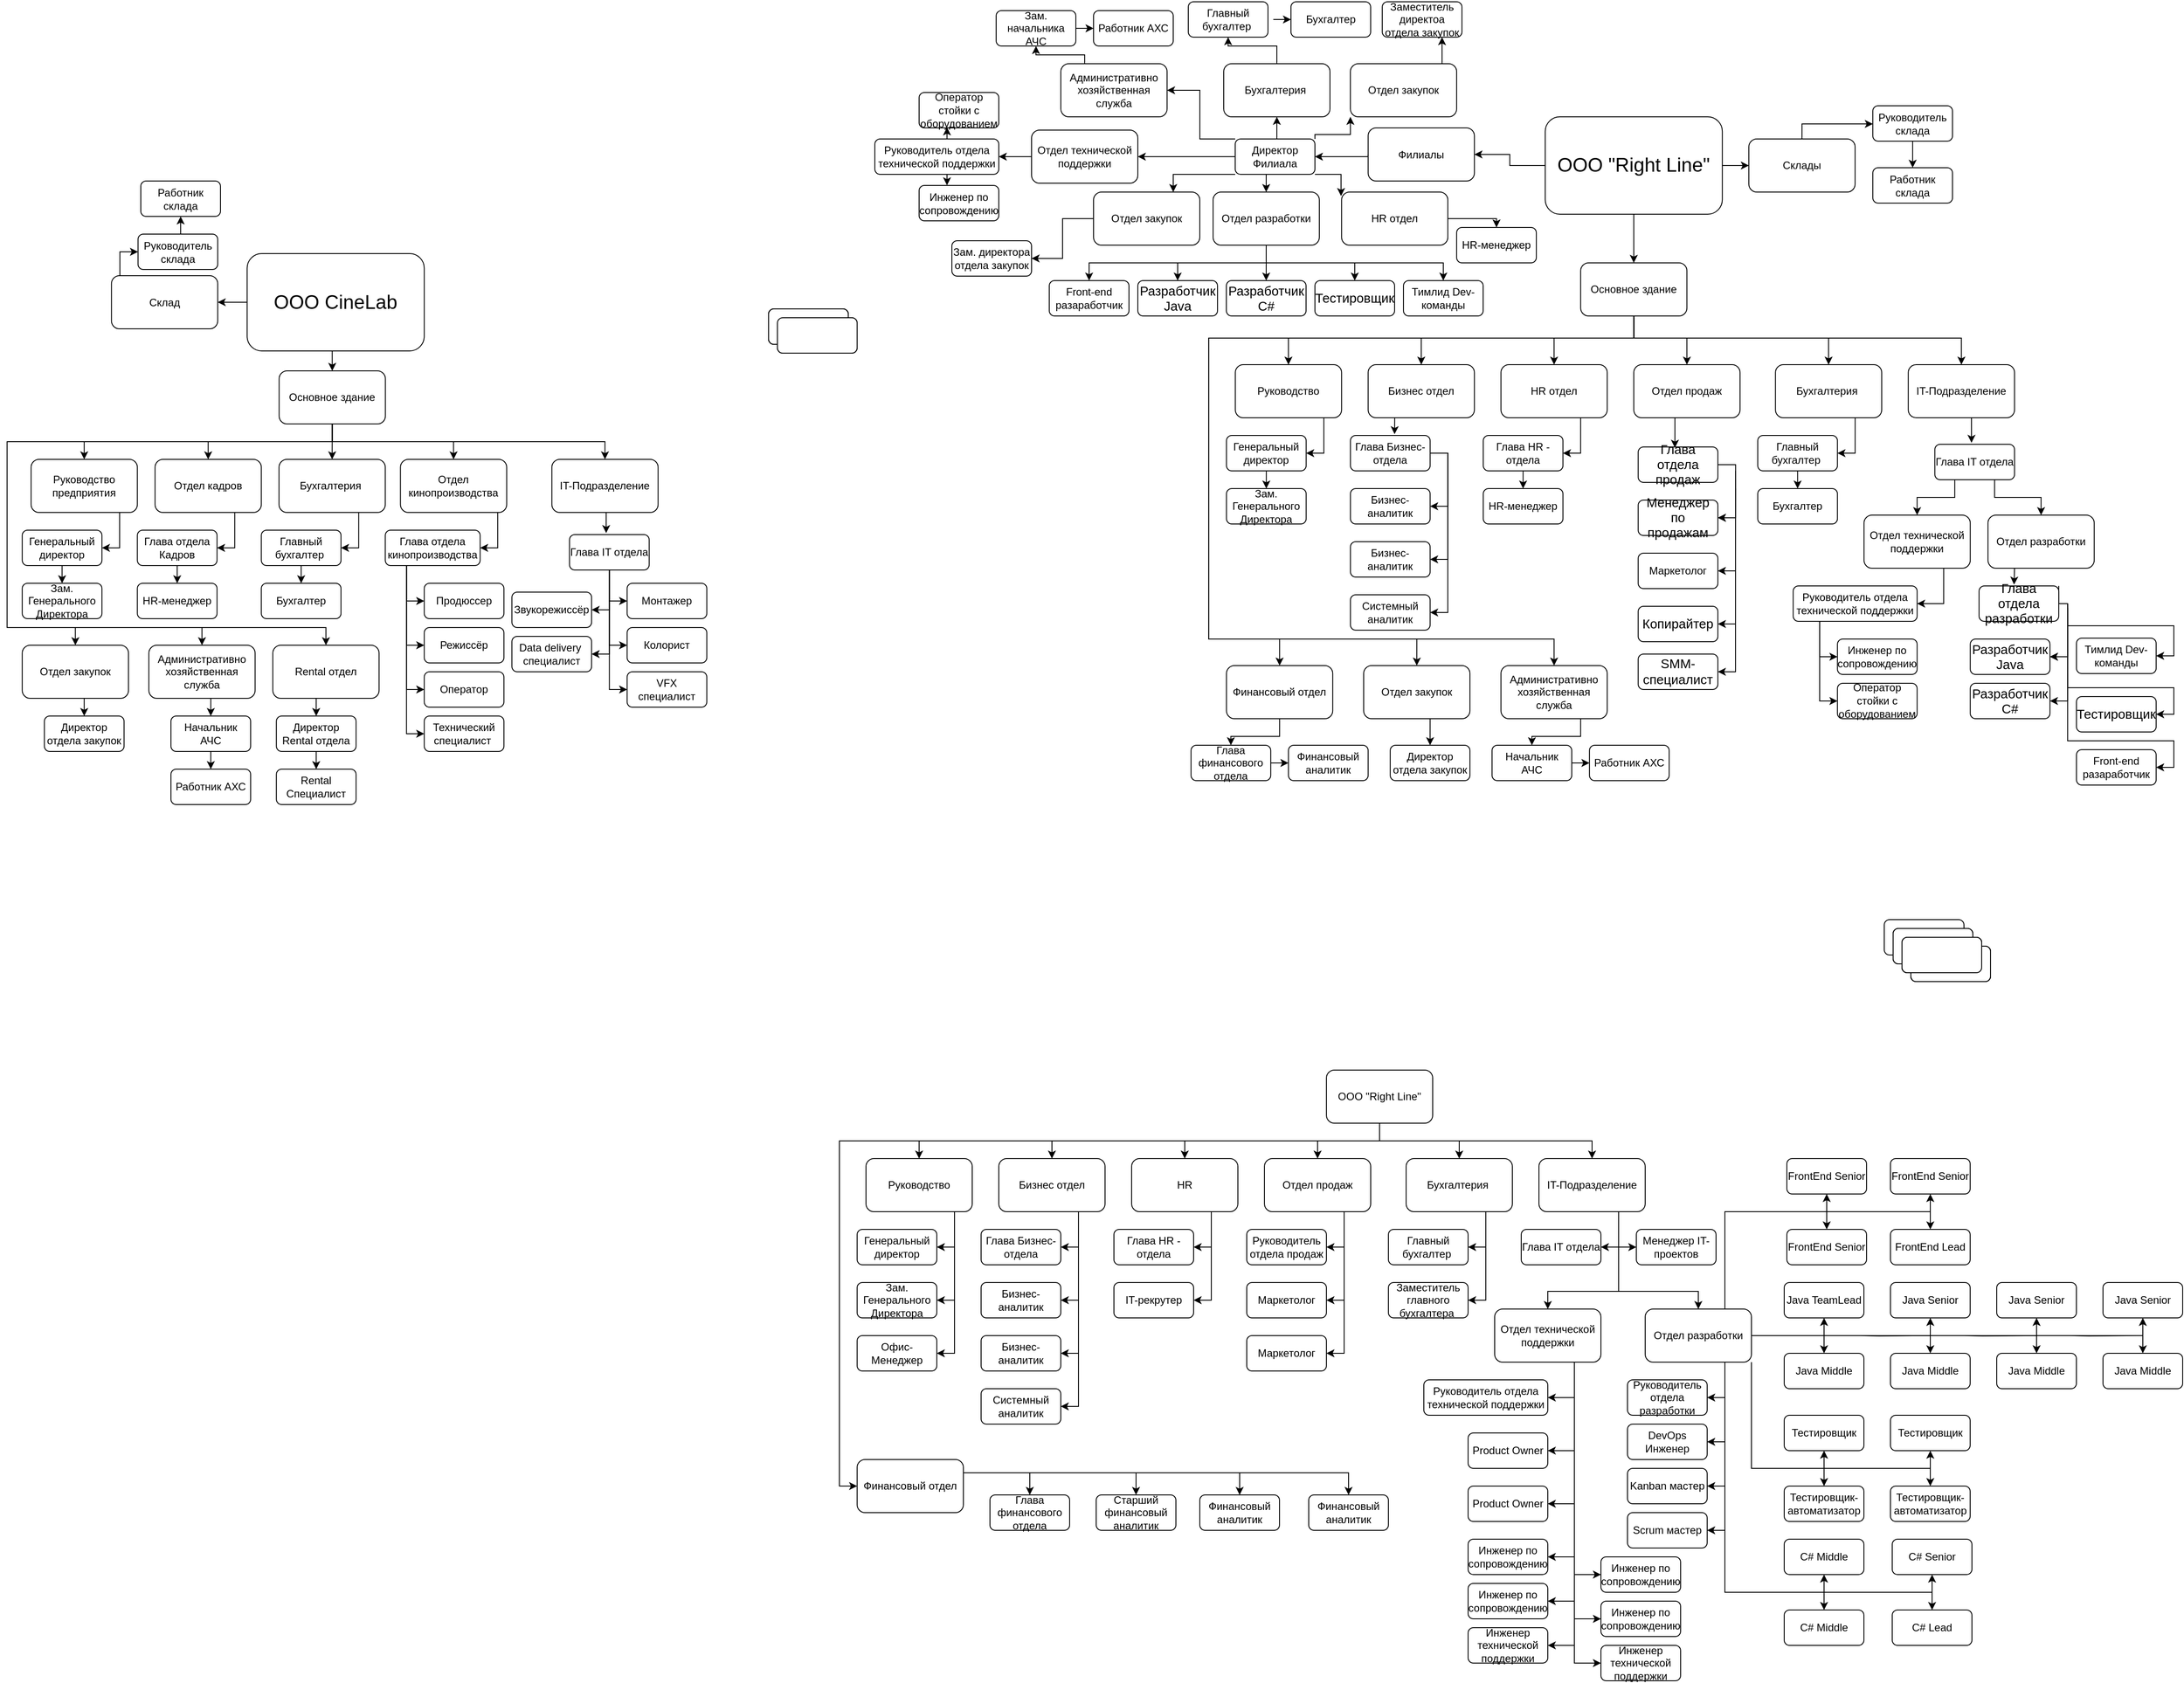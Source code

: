 <mxfile version="20.6.2" type="github">
  <diagram id="C5RBs43oDa-KdzZeNtuy" name="Page-1">
    <mxGraphModel dx="4722" dy="2323" grid="1" gridSize="10" guides="1" tooltips="1" connect="1" arrows="1" fold="1" page="1" pageScale="1" pageWidth="827" pageHeight="1169" math="0" shadow="0">
      <root>
        <mxCell id="WIyWlLk6GJQsqaUBKTNV-0" />
        <mxCell id="WIyWlLk6GJQsqaUBKTNV-1" parent="WIyWlLk6GJQsqaUBKTNV-0" />
        <mxCell id="u75Pf4AWQshY10QyFS7X-2" style="edgeStyle=orthogonalEdgeStyle;rounded=0;orthogonalLoop=1;jettySize=auto;html=1;exitX=0.5;exitY=1;exitDx=0;exitDy=0;entryX=0.5;entryY=0;entryDx=0;entryDy=0;" parent="WIyWlLk6GJQsqaUBKTNV-1" source="u75Pf4AWQshY10QyFS7X-0" target="u75Pf4AWQshY10QyFS7X-1" edge="1">
          <mxGeometry relative="1" as="geometry" />
        </mxCell>
        <mxCell id="u75Pf4AWQshY10QyFS7X-8" style="edgeStyle=orthogonalEdgeStyle;rounded=0;orthogonalLoop=1;jettySize=auto;html=1;exitX=0.5;exitY=1;exitDx=0;exitDy=0;entryX=0.5;entryY=0;entryDx=0;entryDy=0;" parent="WIyWlLk6GJQsqaUBKTNV-1" source="u75Pf4AWQshY10QyFS7X-0" target="u75Pf4AWQshY10QyFS7X-7" edge="1">
          <mxGeometry relative="1" as="geometry" />
        </mxCell>
        <mxCell id="u75Pf4AWQshY10QyFS7X-28" style="edgeStyle=orthogonalEdgeStyle;rounded=0;orthogonalLoop=1;jettySize=auto;html=1;exitX=0.5;exitY=1;exitDx=0;exitDy=0;entryX=0.5;entryY=0;entryDx=0;entryDy=0;" parent="WIyWlLk6GJQsqaUBKTNV-1" source="u75Pf4AWQshY10QyFS7X-0" target="u75Pf4AWQshY10QyFS7X-27" edge="1">
          <mxGeometry relative="1" as="geometry" />
        </mxCell>
        <mxCell id="u75Pf4AWQshY10QyFS7X-121" style="edgeStyle=orthogonalEdgeStyle;rounded=0;orthogonalLoop=1;jettySize=auto;html=1;exitX=0.5;exitY=1;exitDx=0;exitDy=0;entryX=0.5;entryY=0;entryDx=0;entryDy=0;" parent="WIyWlLk6GJQsqaUBKTNV-1" source="u75Pf4AWQshY10QyFS7X-0" target="u75Pf4AWQshY10QyFS7X-120" edge="1">
          <mxGeometry relative="1" as="geometry" />
        </mxCell>
        <mxCell id="u75Pf4AWQshY10QyFS7X-134" style="edgeStyle=orthogonalEdgeStyle;rounded=0;orthogonalLoop=1;jettySize=auto;html=1;exitX=0.5;exitY=1;exitDx=0;exitDy=0;entryX=0.5;entryY=0;entryDx=0;entryDy=0;" parent="WIyWlLk6GJQsqaUBKTNV-1" source="u75Pf4AWQshY10QyFS7X-0" target="u75Pf4AWQshY10QyFS7X-133" edge="1">
          <mxGeometry relative="1" as="geometry" />
        </mxCell>
        <mxCell id="u75Pf4AWQshY10QyFS7X-140" style="edgeStyle=orthogonalEdgeStyle;rounded=0;orthogonalLoop=1;jettySize=auto;html=1;exitX=0.5;exitY=1;exitDx=0;exitDy=0;entryX=0.5;entryY=0;entryDx=0;entryDy=0;" parent="WIyWlLk6GJQsqaUBKTNV-1" source="u75Pf4AWQshY10QyFS7X-0" target="u75Pf4AWQshY10QyFS7X-31" edge="1">
          <mxGeometry relative="1" as="geometry" />
        </mxCell>
        <mxCell id="u75Pf4AWQshY10QyFS7X-155" style="edgeStyle=orthogonalEdgeStyle;rounded=0;orthogonalLoop=1;jettySize=auto;html=1;exitX=0.5;exitY=1;exitDx=0;exitDy=0;entryX=0;entryY=0.5;entryDx=0;entryDy=0;" parent="WIyWlLk6GJQsqaUBKTNV-1" source="u75Pf4AWQshY10QyFS7X-0" target="u75Pf4AWQshY10QyFS7X-154" edge="1">
          <mxGeometry relative="1" as="geometry">
            <Array as="points">
              <mxPoint x="-100" y="260" />
              <mxPoint x="-710" y="260" />
              <mxPoint x="-710" y="650" />
            </Array>
          </mxGeometry>
        </mxCell>
        <mxCell id="u75Pf4AWQshY10QyFS7X-0" value="ООО &quot;Right Line&quot;" style="rounded=1;whiteSpace=wrap;html=1;" parent="WIyWlLk6GJQsqaUBKTNV-1" vertex="1">
          <mxGeometry x="-160" y="180" width="120" height="60" as="geometry" />
        </mxCell>
        <mxCell id="u75Pf4AWQshY10QyFS7X-5" style="edgeStyle=orthogonalEdgeStyle;rounded=0;orthogonalLoop=1;jettySize=auto;html=1;exitX=0.75;exitY=1;exitDx=0;exitDy=0;entryX=1;entryY=0.5;entryDx=0;entryDy=0;" parent="WIyWlLk6GJQsqaUBKTNV-1" source="u75Pf4AWQshY10QyFS7X-1" target="u75Pf4AWQshY10QyFS7X-3" edge="1">
          <mxGeometry relative="1" as="geometry">
            <Array as="points">
              <mxPoint x="-580" y="340" />
              <mxPoint x="-580" y="380" />
            </Array>
          </mxGeometry>
        </mxCell>
        <mxCell id="u75Pf4AWQshY10QyFS7X-6" style="edgeStyle=orthogonalEdgeStyle;rounded=0;orthogonalLoop=1;jettySize=auto;html=1;exitX=0.75;exitY=1;exitDx=0;exitDy=0;entryX=1;entryY=0.5;entryDx=0;entryDy=0;" parent="WIyWlLk6GJQsqaUBKTNV-1" source="u75Pf4AWQshY10QyFS7X-1" target="u75Pf4AWQshY10QyFS7X-4" edge="1">
          <mxGeometry relative="1" as="geometry">
            <Array as="points">
              <mxPoint x="-580" y="340" />
              <mxPoint x="-580" y="440" />
            </Array>
          </mxGeometry>
        </mxCell>
        <mxCell id="u75Pf4AWQshY10QyFS7X-64" style="edgeStyle=orthogonalEdgeStyle;rounded=0;orthogonalLoop=1;jettySize=auto;html=1;exitX=0.75;exitY=1;exitDx=0;exitDy=0;entryX=1;entryY=0.5;entryDx=0;entryDy=0;" parent="WIyWlLk6GJQsqaUBKTNV-1" source="u75Pf4AWQshY10QyFS7X-1" target="u75Pf4AWQshY10QyFS7X-43" edge="1">
          <mxGeometry relative="1" as="geometry">
            <Array as="points">
              <mxPoint x="-580" y="340" />
              <mxPoint x="-580" y="500" />
            </Array>
          </mxGeometry>
        </mxCell>
        <mxCell id="u75Pf4AWQshY10QyFS7X-1" value="Руководство" style="rounded=1;whiteSpace=wrap;html=1;" parent="WIyWlLk6GJQsqaUBKTNV-1" vertex="1">
          <mxGeometry x="-680" y="280" width="120" height="60" as="geometry" />
        </mxCell>
        <mxCell id="u75Pf4AWQshY10QyFS7X-3" value="Генеральный директор" style="rounded=1;whiteSpace=wrap;html=1;" parent="WIyWlLk6GJQsqaUBKTNV-1" vertex="1">
          <mxGeometry x="-690" y="360" width="90" height="40" as="geometry" />
        </mxCell>
        <mxCell id="u75Pf4AWQshY10QyFS7X-4" value="Зам. Генерального Директора" style="rounded=1;whiteSpace=wrap;html=1;" parent="WIyWlLk6GJQsqaUBKTNV-1" vertex="1">
          <mxGeometry x="-690" y="420" width="90" height="40" as="geometry" />
        </mxCell>
        <mxCell id="u75Pf4AWQshY10QyFS7X-23" style="edgeStyle=orthogonalEdgeStyle;rounded=0;orthogonalLoop=1;jettySize=auto;html=1;exitX=0.75;exitY=1;exitDx=0;exitDy=0;entryX=1;entryY=0.5;entryDx=0;entryDy=0;" parent="WIyWlLk6GJQsqaUBKTNV-1" source="u75Pf4AWQshY10QyFS7X-7" target="u75Pf4AWQshY10QyFS7X-19" edge="1">
          <mxGeometry relative="1" as="geometry" />
        </mxCell>
        <mxCell id="u75Pf4AWQshY10QyFS7X-24" style="edgeStyle=orthogonalEdgeStyle;rounded=0;orthogonalLoop=1;jettySize=auto;html=1;exitX=0.75;exitY=1;exitDx=0;exitDy=0;entryX=1;entryY=0.5;entryDx=0;entryDy=0;" parent="WIyWlLk6GJQsqaUBKTNV-1" source="u75Pf4AWQshY10QyFS7X-7" target="u75Pf4AWQshY10QyFS7X-18" edge="1">
          <mxGeometry relative="1" as="geometry" />
        </mxCell>
        <mxCell id="u75Pf4AWQshY10QyFS7X-25" style="edgeStyle=orthogonalEdgeStyle;rounded=0;orthogonalLoop=1;jettySize=auto;html=1;exitX=0.75;exitY=1;exitDx=0;exitDy=0;entryX=1;entryY=0.5;entryDx=0;entryDy=0;" parent="WIyWlLk6GJQsqaUBKTNV-1" source="u75Pf4AWQshY10QyFS7X-7" target="u75Pf4AWQshY10QyFS7X-22" edge="1">
          <mxGeometry relative="1" as="geometry" />
        </mxCell>
        <mxCell id="u75Pf4AWQshY10QyFS7X-26" style="edgeStyle=orthogonalEdgeStyle;rounded=0;orthogonalLoop=1;jettySize=auto;html=1;exitX=0.75;exitY=1;exitDx=0;exitDy=0;entryX=1;entryY=0.5;entryDx=0;entryDy=0;" parent="WIyWlLk6GJQsqaUBKTNV-1" source="u75Pf4AWQshY10QyFS7X-7" target="u75Pf4AWQshY10QyFS7X-21" edge="1">
          <mxGeometry relative="1" as="geometry" />
        </mxCell>
        <mxCell id="u75Pf4AWQshY10QyFS7X-7" value="Бизнес отдел" style="rounded=1;whiteSpace=wrap;html=1;" parent="WIyWlLk6GJQsqaUBKTNV-1" vertex="1">
          <mxGeometry x="-530" y="280" width="120" height="60" as="geometry" />
        </mxCell>
        <mxCell id="u75Pf4AWQshY10QyFS7X-9" value="" style="rounded=1;whiteSpace=wrap;html=1;" parent="WIyWlLk6GJQsqaUBKTNV-1" vertex="1">
          <mxGeometry x="470" y="10" width="90" height="40" as="geometry" />
        </mxCell>
        <mxCell id="u75Pf4AWQshY10QyFS7X-10" value="" style="rounded=1;whiteSpace=wrap;html=1;" parent="WIyWlLk6GJQsqaUBKTNV-1" vertex="1">
          <mxGeometry x="480" y="20" width="90" height="40" as="geometry" />
        </mxCell>
        <mxCell id="u75Pf4AWQshY10QyFS7X-11" value="" style="rounded=1;whiteSpace=wrap;html=1;" parent="WIyWlLk6GJQsqaUBKTNV-1" vertex="1">
          <mxGeometry x="490" y="30" width="90" height="40" as="geometry" />
        </mxCell>
        <mxCell id="u75Pf4AWQshY10QyFS7X-12" value="" style="rounded=1;whiteSpace=wrap;html=1;" parent="WIyWlLk6GJQsqaUBKTNV-1" vertex="1">
          <mxGeometry x="500" y="40" width="90" height="40" as="geometry" />
        </mxCell>
        <mxCell id="u75Pf4AWQshY10QyFS7X-13" value="" style="rounded=1;whiteSpace=wrap;html=1;" parent="WIyWlLk6GJQsqaUBKTNV-1" vertex="1">
          <mxGeometry x="-790" y="-680" width="90" height="40" as="geometry" />
        </mxCell>
        <mxCell id="u75Pf4AWQshY10QyFS7X-14" value="DevOps Инженер" style="rounded=1;whiteSpace=wrap;html=1;" parent="WIyWlLk6GJQsqaUBKTNV-1" vertex="1">
          <mxGeometry x="180" y="580" width="90" height="40" as="geometry" />
        </mxCell>
        <mxCell id="u75Pf4AWQshY10QyFS7X-15" value="Глава IT отдела" style="rounded=1;whiteSpace=wrap;html=1;" parent="WIyWlLk6GJQsqaUBKTNV-1" vertex="1">
          <mxGeometry x="60" y="360" width="90" height="40" as="geometry" />
        </mxCell>
        <mxCell id="u75Pf4AWQshY10QyFS7X-16" value="IT-рекрутер" style="rounded=1;whiteSpace=wrap;html=1;" parent="WIyWlLk6GJQsqaUBKTNV-1" vertex="1">
          <mxGeometry x="-400" y="420" width="90" height="40" as="geometry" />
        </mxCell>
        <mxCell id="u75Pf4AWQshY10QyFS7X-17" value="Глава HR - отдела" style="rounded=1;whiteSpace=wrap;html=1;" parent="WIyWlLk6GJQsqaUBKTNV-1" vertex="1">
          <mxGeometry x="-400" y="360" width="90" height="40" as="geometry" />
        </mxCell>
        <mxCell id="u75Pf4AWQshY10QyFS7X-18" value="Бизнес-аналитик&lt;span style=&quot;color: rgba(0, 0, 0, 0); font-family: monospace; font-size: 0px; text-align: start;&quot;&gt;%3CmxGraphModel%3E%3Croot%3E%3CmxCell%20id%3D%220%22%2F%3E%3CmxCell%20id%3D%221%22%20parent%3D%220%22%2F%3E%3CmxCell%20id%3D%222%22%20value%3D%22%22%20style%3D%22rounded%3D1%3BwhiteSpace%3Dwrap%3Bhtml%3D1%3B%22%20vertex%3D%221%22%20parent%3D%221%22%3E%3CmxGeometry%20x%3D%2210%22%20y%3D%22410%22%20width%3D%2290%22%20height%3D%2240%22%20as%3D%22geometry%22%2F%3E%3C%2FmxCell%3E%3C%2Froot%3E%3C%2FmxGraphModel%3E&lt;/span&gt;" style="rounded=1;whiteSpace=wrap;html=1;" parent="WIyWlLk6GJQsqaUBKTNV-1" vertex="1">
          <mxGeometry x="-550" y="420" width="90" height="40" as="geometry" />
        </mxCell>
        <mxCell id="u75Pf4AWQshY10QyFS7X-19" value="Глава Бизнес-отдела" style="rounded=1;whiteSpace=wrap;html=1;" parent="WIyWlLk6GJQsqaUBKTNV-1" vertex="1">
          <mxGeometry x="-550" y="360" width="90" height="40" as="geometry" />
        </mxCell>
        <mxCell id="u75Pf4AWQshY10QyFS7X-21" value="Системный аналитик" style="rounded=1;whiteSpace=wrap;html=1;" parent="WIyWlLk6GJQsqaUBKTNV-1" vertex="1">
          <mxGeometry x="-550" y="540" width="90" height="40" as="geometry" />
        </mxCell>
        <mxCell id="u75Pf4AWQshY10QyFS7X-22" value="Бизнес-аналитик&lt;span style=&quot;color: rgba(0, 0, 0, 0); font-family: monospace; font-size: 0px; text-align: start;&quot;&gt;%3CmxGraphModel%3E%3Croot%3E%3CmxCell%20id%3D%220%22%2F%3E%3CmxCell%20id%3D%221%22%20parent%3D%220%22%2F%3E%3CmxCell%20id%3D%222%22%20value%3D%22%22%20style%3D%22rounded%3D1%3BwhiteSpace%3Dwrap%3Bhtml%3D1%3B%22%20vertex%3D%221%22%20parent%3D%221%22%3E%3CmxGeometry%20x%3D%2210%22%20y%3D%22410%22%20width%3D%2290%22%20height%3D%2240%22%20as%3D%22geometry%22%2F%3E%3C%2FmxCell%3E%3C%2Froot%3E%3C%2FmxGraphModel%3E&lt;/span&gt;" style="rounded=1;whiteSpace=wrap;html=1;" parent="WIyWlLk6GJQsqaUBKTNV-1" vertex="1">
          <mxGeometry x="-550" y="480" width="90" height="40" as="geometry" />
        </mxCell>
        <mxCell id="u75Pf4AWQshY10QyFS7X-29" style="edgeStyle=orthogonalEdgeStyle;rounded=0;orthogonalLoop=1;jettySize=auto;html=1;exitX=0.75;exitY=1;exitDx=0;exitDy=0;entryX=1;entryY=0.5;entryDx=0;entryDy=0;" parent="WIyWlLk6GJQsqaUBKTNV-1" source="u75Pf4AWQshY10QyFS7X-27" target="u75Pf4AWQshY10QyFS7X-17" edge="1">
          <mxGeometry relative="1" as="geometry" />
        </mxCell>
        <mxCell id="u75Pf4AWQshY10QyFS7X-30" style="edgeStyle=orthogonalEdgeStyle;rounded=0;orthogonalLoop=1;jettySize=auto;html=1;exitX=0.75;exitY=1;exitDx=0;exitDy=0;entryX=1;entryY=0.5;entryDx=0;entryDy=0;" parent="WIyWlLk6GJQsqaUBKTNV-1" source="u75Pf4AWQshY10QyFS7X-27" target="u75Pf4AWQshY10QyFS7X-16" edge="1">
          <mxGeometry relative="1" as="geometry" />
        </mxCell>
        <mxCell id="u75Pf4AWQshY10QyFS7X-27" value="HR" style="rounded=1;whiteSpace=wrap;html=1;" parent="WIyWlLk6GJQsqaUBKTNV-1" vertex="1">
          <mxGeometry x="-380" y="280" width="120" height="60" as="geometry" />
        </mxCell>
        <mxCell id="u75Pf4AWQshY10QyFS7X-33" style="edgeStyle=orthogonalEdgeStyle;rounded=0;orthogonalLoop=1;jettySize=auto;html=1;exitX=0.75;exitY=1;exitDx=0;exitDy=0;entryX=1;entryY=0.5;entryDx=0;entryDy=0;" parent="WIyWlLk6GJQsqaUBKTNV-1" source="u75Pf4AWQshY10QyFS7X-31" target="u75Pf4AWQshY10QyFS7X-15" edge="1">
          <mxGeometry relative="1" as="geometry" />
        </mxCell>
        <mxCell id="u75Pf4AWQshY10QyFS7X-34" style="edgeStyle=orthogonalEdgeStyle;rounded=0;orthogonalLoop=1;jettySize=auto;html=1;exitX=0.75;exitY=1;exitDx=0;exitDy=0;entryX=0.5;entryY=0;entryDx=0;entryDy=0;" parent="WIyWlLk6GJQsqaUBKTNV-1" source="u75Pf4AWQshY10QyFS7X-31" target="u75Pf4AWQshY10QyFS7X-32" edge="1">
          <mxGeometry relative="1" as="geometry">
            <Array as="points">
              <mxPoint x="170" y="430" />
              <mxPoint x="90" y="430" />
            </Array>
          </mxGeometry>
        </mxCell>
        <mxCell id="u75Pf4AWQshY10QyFS7X-37" style="edgeStyle=orthogonalEdgeStyle;rounded=0;orthogonalLoop=1;jettySize=auto;html=1;exitX=0.75;exitY=1;exitDx=0;exitDy=0;entryX=0.5;entryY=0;entryDx=0;entryDy=0;" parent="WIyWlLk6GJQsqaUBKTNV-1" source="u75Pf4AWQshY10QyFS7X-31" target="u75Pf4AWQshY10QyFS7X-36" edge="1">
          <mxGeometry relative="1" as="geometry">
            <Array as="points">
              <mxPoint x="170" y="430" />
              <mxPoint x="260" y="430" />
            </Array>
          </mxGeometry>
        </mxCell>
        <mxCell id="u75Pf4AWQshY10QyFS7X-152" style="edgeStyle=orthogonalEdgeStyle;rounded=0;orthogonalLoop=1;jettySize=auto;html=1;exitX=0.75;exitY=1;exitDx=0;exitDy=0;entryX=0;entryY=0.5;entryDx=0;entryDy=0;" parent="WIyWlLk6GJQsqaUBKTNV-1" source="u75Pf4AWQshY10QyFS7X-31" target="u75Pf4AWQshY10QyFS7X-95" edge="1">
          <mxGeometry relative="1" as="geometry" />
        </mxCell>
        <mxCell id="u75Pf4AWQshY10QyFS7X-31" value="IT-Подразделение" style="rounded=1;whiteSpace=wrap;html=1;" parent="WIyWlLk6GJQsqaUBKTNV-1" vertex="1">
          <mxGeometry x="80" y="280" width="120" height="60" as="geometry" />
        </mxCell>
        <mxCell id="u75Pf4AWQshY10QyFS7X-63" style="edgeStyle=orthogonalEdgeStyle;rounded=0;orthogonalLoop=1;jettySize=auto;html=1;exitX=0.75;exitY=1;exitDx=0;exitDy=0;entryX=1;entryY=0.5;entryDx=0;entryDy=0;" parent="WIyWlLk6GJQsqaUBKTNV-1" source="u75Pf4AWQshY10QyFS7X-32" target="u75Pf4AWQshY10QyFS7X-44" edge="1">
          <mxGeometry relative="1" as="geometry" />
        </mxCell>
        <mxCell id="u75Pf4AWQshY10QyFS7X-102" style="edgeStyle=orthogonalEdgeStyle;rounded=0;orthogonalLoop=1;jettySize=auto;html=1;exitX=0.75;exitY=1;exitDx=0;exitDy=0;entryX=1;entryY=0.5;entryDx=0;entryDy=0;" parent="WIyWlLk6GJQsqaUBKTNV-1" source="u75Pf4AWQshY10QyFS7X-32" target="u75Pf4AWQshY10QyFS7X-101" edge="1">
          <mxGeometry relative="1" as="geometry" />
        </mxCell>
        <mxCell id="u75Pf4AWQshY10QyFS7X-103" style="edgeStyle=orthogonalEdgeStyle;rounded=0;orthogonalLoop=1;jettySize=auto;html=1;exitX=0.75;exitY=1;exitDx=0;exitDy=0;entryX=1;entryY=0.5;entryDx=0;entryDy=0;" parent="WIyWlLk6GJQsqaUBKTNV-1" source="u75Pf4AWQshY10QyFS7X-32" target="u75Pf4AWQshY10QyFS7X-100" edge="1">
          <mxGeometry relative="1" as="geometry" />
        </mxCell>
        <mxCell id="u75Pf4AWQshY10QyFS7X-104" style="edgeStyle=orthogonalEdgeStyle;rounded=0;orthogonalLoop=1;jettySize=auto;html=1;exitX=0.75;exitY=1;exitDx=0;exitDy=0;entryX=1;entryY=0.5;entryDx=0;entryDy=0;" parent="WIyWlLk6GJQsqaUBKTNV-1" source="u75Pf4AWQshY10QyFS7X-32" target="u75Pf4AWQshY10QyFS7X-99" edge="1">
          <mxGeometry relative="1" as="geometry" />
        </mxCell>
        <mxCell id="u75Pf4AWQshY10QyFS7X-115" style="edgeStyle=orthogonalEdgeStyle;rounded=0;orthogonalLoop=1;jettySize=auto;html=1;exitX=0.75;exitY=1;exitDx=0;exitDy=0;entryX=1;entryY=0.5;entryDx=0;entryDy=0;" parent="WIyWlLk6GJQsqaUBKTNV-1" source="u75Pf4AWQshY10QyFS7X-32" target="u75Pf4AWQshY10QyFS7X-114" edge="1">
          <mxGeometry relative="1" as="geometry" />
        </mxCell>
        <mxCell id="u75Pf4AWQshY10QyFS7X-118" style="edgeStyle=orthogonalEdgeStyle;rounded=0;orthogonalLoop=1;jettySize=auto;html=1;exitX=0.75;exitY=1;exitDx=0;exitDy=0;entryX=0;entryY=0.5;entryDx=0;entryDy=0;" parent="WIyWlLk6GJQsqaUBKTNV-1" source="u75Pf4AWQshY10QyFS7X-32" target="u75Pf4AWQshY10QyFS7X-116" edge="1">
          <mxGeometry relative="1" as="geometry" />
        </mxCell>
        <mxCell id="u75Pf4AWQshY10QyFS7X-119" style="edgeStyle=orthogonalEdgeStyle;rounded=0;orthogonalLoop=1;jettySize=auto;html=1;exitX=0.75;exitY=1;exitDx=0;exitDy=0;entryX=0;entryY=0.5;entryDx=0;entryDy=0;" parent="WIyWlLk6GJQsqaUBKTNV-1" source="u75Pf4AWQshY10QyFS7X-32" target="u75Pf4AWQshY10QyFS7X-117" edge="1">
          <mxGeometry relative="1" as="geometry" />
        </mxCell>
        <mxCell id="u75Pf4AWQshY10QyFS7X-164" style="edgeStyle=orthogonalEdgeStyle;rounded=0;orthogonalLoop=1;jettySize=auto;html=1;exitX=0.75;exitY=1;exitDx=0;exitDy=0;entryX=1;entryY=0.5;entryDx=0;entryDy=0;" parent="WIyWlLk6GJQsqaUBKTNV-1" source="u75Pf4AWQshY10QyFS7X-32" target="u75Pf4AWQshY10QyFS7X-162" edge="1">
          <mxGeometry relative="1" as="geometry" />
        </mxCell>
        <mxCell id="u75Pf4AWQshY10QyFS7X-165" style="edgeStyle=orthogonalEdgeStyle;rounded=0;orthogonalLoop=1;jettySize=auto;html=1;exitX=0.75;exitY=1;exitDx=0;exitDy=0;entryX=0;entryY=0.5;entryDx=0;entryDy=0;" parent="WIyWlLk6GJQsqaUBKTNV-1" source="u75Pf4AWQshY10QyFS7X-32" target="u75Pf4AWQshY10QyFS7X-163" edge="1">
          <mxGeometry relative="1" as="geometry" />
        </mxCell>
        <mxCell id="u75Pf4AWQshY10QyFS7X-32" value="Отдел технической поддержки" style="rounded=1;whiteSpace=wrap;html=1;" parent="WIyWlLk6GJQsqaUBKTNV-1" vertex="1">
          <mxGeometry x="30" y="450" width="120" height="60" as="geometry" />
        </mxCell>
        <mxCell id="u75Pf4AWQshY10QyFS7X-38" style="edgeStyle=orthogonalEdgeStyle;rounded=0;orthogonalLoop=1;jettySize=auto;html=1;exitX=0.75;exitY=1;exitDx=0;exitDy=0;entryX=1;entryY=0.5;entryDx=0;entryDy=0;" parent="WIyWlLk6GJQsqaUBKTNV-1" source="u75Pf4AWQshY10QyFS7X-36" target="u75Pf4AWQshY10QyFS7X-14" edge="1">
          <mxGeometry relative="1" as="geometry" />
        </mxCell>
        <mxCell id="u75Pf4AWQshY10QyFS7X-51" style="edgeStyle=orthogonalEdgeStyle;rounded=0;orthogonalLoop=1;jettySize=auto;html=1;exitX=1;exitY=0.5;exitDx=0;exitDy=0;entryX=0.5;entryY=1;entryDx=0;entryDy=0;" parent="WIyWlLk6GJQsqaUBKTNV-1" source="u75Pf4AWQshY10QyFS7X-36" target="u75Pf4AWQshY10QyFS7X-48" edge="1">
          <mxGeometry relative="1" as="geometry">
            <Array as="points">
              <mxPoint x="402" y="480" />
            </Array>
          </mxGeometry>
        </mxCell>
        <mxCell id="u75Pf4AWQshY10QyFS7X-52" style="edgeStyle=orthogonalEdgeStyle;rounded=0;orthogonalLoop=1;jettySize=auto;html=1;exitX=1;exitY=0.5;exitDx=0;exitDy=0;entryX=0.5;entryY=1;entryDx=0;entryDy=0;" parent="WIyWlLk6GJQsqaUBKTNV-1" source="u75Pf4AWQshY10QyFS7X-36" target="u75Pf4AWQshY10QyFS7X-47" edge="1">
          <mxGeometry relative="1" as="geometry" />
        </mxCell>
        <mxCell id="u75Pf4AWQshY10QyFS7X-53" style="edgeStyle=orthogonalEdgeStyle;rounded=0;orthogonalLoop=1;jettySize=auto;html=1;exitX=1;exitY=0.5;exitDx=0;exitDy=0;entryX=0.5;entryY=1;entryDx=0;entryDy=0;" parent="WIyWlLk6GJQsqaUBKTNV-1" source="u75Pf4AWQshY10QyFS7X-36" target="u75Pf4AWQshY10QyFS7X-49" edge="1">
          <mxGeometry relative="1" as="geometry" />
        </mxCell>
        <mxCell id="u75Pf4AWQshY10QyFS7X-54" style="edgeStyle=orthogonalEdgeStyle;rounded=0;orthogonalLoop=1;jettySize=auto;html=1;exitX=1;exitY=0.5;exitDx=0;exitDy=0;entryX=0.5;entryY=1;entryDx=0;entryDy=0;" parent="WIyWlLk6GJQsqaUBKTNV-1" source="u75Pf4AWQshY10QyFS7X-36" target="u75Pf4AWQshY10QyFS7X-50" edge="1">
          <mxGeometry relative="1" as="geometry" />
        </mxCell>
        <mxCell id="u75Pf4AWQshY10QyFS7X-55" style="edgeStyle=orthogonalEdgeStyle;rounded=0;orthogonalLoop=1;jettySize=auto;html=1;exitX=1;exitY=0.5;exitDx=0;exitDy=0;entryX=0.5;entryY=0;entryDx=0;entryDy=0;" parent="WIyWlLk6GJQsqaUBKTNV-1" source="u75Pf4AWQshY10QyFS7X-36" target="u75Pf4AWQshY10QyFS7X-46" edge="1">
          <mxGeometry relative="1" as="geometry" />
        </mxCell>
        <mxCell id="u75Pf4AWQshY10QyFS7X-62" style="edgeStyle=orthogonalEdgeStyle;rounded=0;orthogonalLoop=1;jettySize=auto;html=1;exitX=0.75;exitY=1;exitDx=0;exitDy=0;entryX=1;entryY=0.5;entryDx=0;entryDy=0;" parent="WIyWlLk6GJQsqaUBKTNV-1" source="u75Pf4AWQshY10QyFS7X-36" target="u75Pf4AWQshY10QyFS7X-45" edge="1">
          <mxGeometry relative="1" as="geometry" />
        </mxCell>
        <mxCell id="u75Pf4AWQshY10QyFS7X-124" style="edgeStyle=orthogonalEdgeStyle;rounded=0;orthogonalLoop=1;jettySize=auto;html=1;exitX=1;exitY=1;exitDx=0;exitDy=0;entryX=0.5;entryY=1;entryDx=0;entryDy=0;" parent="WIyWlLk6GJQsqaUBKTNV-1" source="u75Pf4AWQshY10QyFS7X-36" target="u75Pf4AWQshY10QyFS7X-98" edge="1">
          <mxGeometry relative="1" as="geometry" />
        </mxCell>
        <mxCell id="u75Pf4AWQshY10QyFS7X-128" style="edgeStyle=orthogonalEdgeStyle;rounded=0;orthogonalLoop=1;jettySize=auto;html=1;exitX=1;exitY=1;exitDx=0;exitDy=0;entryX=0.5;entryY=1;entryDx=0;entryDy=0;" parent="WIyWlLk6GJQsqaUBKTNV-1" source="u75Pf4AWQshY10QyFS7X-36" target="u75Pf4AWQshY10QyFS7X-125" edge="1">
          <mxGeometry relative="1" as="geometry" />
        </mxCell>
        <mxCell id="u75Pf4AWQshY10QyFS7X-144" style="edgeStyle=orthogonalEdgeStyle;rounded=0;orthogonalLoop=1;jettySize=auto;html=1;exitX=0.75;exitY=0;exitDx=0;exitDy=0;entryX=0.5;entryY=0;entryDx=0;entryDy=0;" parent="WIyWlLk6GJQsqaUBKTNV-1" source="u75Pf4AWQshY10QyFS7X-36" target="u75Pf4AWQshY10QyFS7X-96" edge="1">
          <mxGeometry relative="1" as="geometry" />
        </mxCell>
        <mxCell id="u75Pf4AWQshY10QyFS7X-145" style="edgeStyle=orthogonalEdgeStyle;rounded=0;orthogonalLoop=1;jettySize=auto;html=1;exitX=0.75;exitY=0;exitDx=0;exitDy=0;entryX=0.5;entryY=1;entryDx=0;entryDy=0;" parent="WIyWlLk6GJQsqaUBKTNV-1" source="u75Pf4AWQshY10QyFS7X-36" target="u75Pf4AWQshY10QyFS7X-141" edge="1">
          <mxGeometry relative="1" as="geometry">
            <Array as="points">
              <mxPoint x="290" y="340" />
              <mxPoint x="405" y="340" />
            </Array>
          </mxGeometry>
        </mxCell>
        <mxCell id="u75Pf4AWQshY10QyFS7X-146" style="edgeStyle=orthogonalEdgeStyle;rounded=0;orthogonalLoop=1;jettySize=auto;html=1;exitX=0.75;exitY=0;exitDx=0;exitDy=0;entryX=0.5;entryY=0;entryDx=0;entryDy=0;" parent="WIyWlLk6GJQsqaUBKTNV-1" source="u75Pf4AWQshY10QyFS7X-36" target="u75Pf4AWQshY10QyFS7X-142" edge="1">
          <mxGeometry relative="1" as="geometry" />
        </mxCell>
        <mxCell id="u75Pf4AWQshY10QyFS7X-147" style="edgeStyle=orthogonalEdgeStyle;rounded=0;orthogonalLoop=1;jettySize=auto;html=1;exitX=0.75;exitY=0;exitDx=0;exitDy=0;entryX=0.5;entryY=1;entryDx=0;entryDy=0;" parent="WIyWlLk6GJQsqaUBKTNV-1" source="u75Pf4AWQshY10QyFS7X-36" target="u75Pf4AWQshY10QyFS7X-143" edge="1">
          <mxGeometry relative="1" as="geometry">
            <Array as="points">
              <mxPoint x="290" y="340" />
              <mxPoint x="522" y="340" />
            </Array>
          </mxGeometry>
        </mxCell>
        <mxCell id="u75Pf4AWQshY10QyFS7X-150" style="edgeStyle=orthogonalEdgeStyle;rounded=0;orthogonalLoop=1;jettySize=auto;html=1;exitX=1;exitY=1;exitDx=0;exitDy=0;entryX=0.5;entryY=0;entryDx=0;entryDy=0;" parent="WIyWlLk6GJQsqaUBKTNV-1" source="u75Pf4AWQshY10QyFS7X-36" target="u75Pf4AWQshY10QyFS7X-148" edge="1">
          <mxGeometry relative="1" as="geometry">
            <Array as="points">
              <mxPoint x="320" y="630" />
              <mxPoint x="402" y="630" />
            </Array>
          </mxGeometry>
        </mxCell>
        <mxCell id="u75Pf4AWQshY10QyFS7X-151" style="edgeStyle=orthogonalEdgeStyle;rounded=0;orthogonalLoop=1;jettySize=auto;html=1;exitX=1;exitY=1;exitDx=0;exitDy=0;entryX=0.5;entryY=0;entryDx=0;entryDy=0;" parent="WIyWlLk6GJQsqaUBKTNV-1" source="u75Pf4AWQshY10QyFS7X-36" target="u75Pf4AWQshY10QyFS7X-149" edge="1">
          <mxGeometry relative="1" as="geometry">
            <Array as="points">
              <mxPoint x="320" y="630" />
              <mxPoint x="522" y="630" />
            </Array>
          </mxGeometry>
        </mxCell>
        <mxCell id="u75Pf4AWQshY10QyFS7X-170" style="edgeStyle=orthogonalEdgeStyle;rounded=0;orthogonalLoop=1;jettySize=auto;html=1;exitX=0.75;exitY=1;exitDx=0;exitDy=0;entryX=0.5;entryY=0;entryDx=0;entryDy=0;" parent="WIyWlLk6GJQsqaUBKTNV-1" source="u75Pf4AWQshY10QyFS7X-36" target="u75Pf4AWQshY10QyFS7X-167" edge="1">
          <mxGeometry relative="1" as="geometry">
            <Array as="points">
              <mxPoint x="290" y="770" />
              <mxPoint x="402" y="770" />
            </Array>
          </mxGeometry>
        </mxCell>
        <mxCell id="u75Pf4AWQshY10QyFS7X-171" style="edgeStyle=orthogonalEdgeStyle;rounded=0;orthogonalLoop=1;jettySize=auto;html=1;exitX=0.75;exitY=1;exitDx=0;exitDy=0;entryX=0.5;entryY=1;entryDx=0;entryDy=0;" parent="WIyWlLk6GJQsqaUBKTNV-1" source="u75Pf4AWQshY10QyFS7X-36" target="u75Pf4AWQshY10QyFS7X-94" edge="1">
          <mxGeometry relative="1" as="geometry" />
        </mxCell>
        <mxCell id="u75Pf4AWQshY10QyFS7X-172" style="edgeStyle=orthogonalEdgeStyle;rounded=0;orthogonalLoop=1;jettySize=auto;html=1;exitX=0.75;exitY=1;exitDx=0;exitDy=0;entryX=0.5;entryY=0;entryDx=0;entryDy=0;" parent="WIyWlLk6GJQsqaUBKTNV-1" source="u75Pf4AWQshY10QyFS7X-36" target="u75Pf4AWQshY10QyFS7X-169" edge="1">
          <mxGeometry relative="1" as="geometry">
            <Array as="points">
              <mxPoint x="290" y="770" />
              <mxPoint x="524" y="770" />
            </Array>
          </mxGeometry>
        </mxCell>
        <mxCell id="u75Pf4AWQshY10QyFS7X-173" style="edgeStyle=orthogonalEdgeStyle;rounded=0;orthogonalLoop=1;jettySize=auto;html=1;exitX=0.75;exitY=1;exitDx=0;exitDy=0;entryX=0.5;entryY=1;entryDx=0;entryDy=0;" parent="WIyWlLk6GJQsqaUBKTNV-1" source="u75Pf4AWQshY10QyFS7X-36" target="u75Pf4AWQshY10QyFS7X-168" edge="1">
          <mxGeometry relative="1" as="geometry" />
        </mxCell>
        <mxCell id="u75Pf4AWQshY10QyFS7X-174" style="edgeStyle=orthogonalEdgeStyle;rounded=0;orthogonalLoop=1;jettySize=auto;html=1;exitX=0.75;exitY=1;exitDx=0;exitDy=0;entryX=1;entryY=0.5;entryDx=0;entryDy=0;" parent="WIyWlLk6GJQsqaUBKTNV-1" source="u75Pf4AWQshY10QyFS7X-36" target="u75Pf4AWQshY10QyFS7X-93" edge="1">
          <mxGeometry relative="1" as="geometry" />
        </mxCell>
        <mxCell id="u75Pf4AWQshY10QyFS7X-175" style="edgeStyle=orthogonalEdgeStyle;rounded=0;orthogonalLoop=1;jettySize=auto;html=1;exitX=0.75;exitY=1;exitDx=0;exitDy=0;entryX=1;entryY=0.5;entryDx=0;entryDy=0;" parent="WIyWlLk6GJQsqaUBKTNV-1" source="u75Pf4AWQshY10QyFS7X-36" target="u75Pf4AWQshY10QyFS7X-92" edge="1">
          <mxGeometry relative="1" as="geometry" />
        </mxCell>
        <mxCell id="u75Pf4AWQshY10QyFS7X-36" value="Отдел разработки" style="rounded=1;whiteSpace=wrap;html=1;" parent="WIyWlLk6GJQsqaUBKTNV-1" vertex="1">
          <mxGeometry x="200" y="450" width="120" height="60" as="geometry" />
        </mxCell>
        <mxCell id="u75Pf4AWQshY10QyFS7X-39" value="" style="rounded=1;whiteSpace=wrap;html=1;" parent="WIyWlLk6GJQsqaUBKTNV-1" vertex="1">
          <mxGeometry x="480" y="20" width="90" height="40" as="geometry" />
        </mxCell>
        <mxCell id="u75Pf4AWQshY10QyFS7X-40" value="" style="rounded=1;whiteSpace=wrap;html=1;" parent="WIyWlLk6GJQsqaUBKTNV-1" vertex="1">
          <mxGeometry x="490" y="30" width="90" height="40" as="geometry" />
        </mxCell>
        <mxCell id="u75Pf4AWQshY10QyFS7X-41" value="" style="rounded=1;whiteSpace=wrap;html=1;" parent="WIyWlLk6GJQsqaUBKTNV-1" vertex="1">
          <mxGeometry x="500" y="40" width="90" height="40" as="geometry" />
        </mxCell>
        <mxCell id="u75Pf4AWQshY10QyFS7X-42" value="" style="rounded=1;whiteSpace=wrap;html=1;" parent="WIyWlLk6GJQsqaUBKTNV-1" vertex="1">
          <mxGeometry x="-790" y="-680" width="90" height="40" as="geometry" />
        </mxCell>
        <mxCell id="u75Pf4AWQshY10QyFS7X-43" value="Офис-Менеджер" style="rounded=1;whiteSpace=wrap;html=1;" parent="WIyWlLk6GJQsqaUBKTNV-1" vertex="1">
          <mxGeometry x="-690" y="480" width="90" height="40" as="geometry" />
        </mxCell>
        <mxCell id="u75Pf4AWQshY10QyFS7X-44" value="Руководитель отдела технической поддержки" style="rounded=1;whiteSpace=wrap;html=1;" parent="WIyWlLk6GJQsqaUBKTNV-1" vertex="1">
          <mxGeometry x="-50" y="530" width="140" height="40" as="geometry" />
        </mxCell>
        <mxCell id="u75Pf4AWQshY10QyFS7X-45" value="Руководитель отдела разработки" style="rounded=1;whiteSpace=wrap;html=1;" parent="WIyWlLk6GJQsqaUBKTNV-1" vertex="1">
          <mxGeometry x="180" y="530" width="90" height="40" as="geometry" />
        </mxCell>
        <mxCell id="u75Pf4AWQshY10QyFS7X-46" value="Java Middle" style="rounded=1;whiteSpace=wrap;html=1;" parent="WIyWlLk6GJQsqaUBKTNV-1" vertex="1">
          <mxGeometry x="357" y="500" width="90" height="40" as="geometry" />
        </mxCell>
        <mxCell id="u75Pf4AWQshY10QyFS7X-47" value="Java Senior" style="rounded=1;whiteSpace=wrap;html=1;" parent="WIyWlLk6GJQsqaUBKTNV-1" vertex="1">
          <mxGeometry x="477" y="420" width="90" height="40" as="geometry" />
        </mxCell>
        <mxCell id="u75Pf4AWQshY10QyFS7X-48" value="Java TeamLead" style="rounded=1;whiteSpace=wrap;html=1;" parent="WIyWlLk6GJQsqaUBKTNV-1" vertex="1">
          <mxGeometry x="357" y="420" width="90" height="40" as="geometry" />
        </mxCell>
        <mxCell id="u75Pf4AWQshY10QyFS7X-49" value="Java Senior" style="rounded=1;whiteSpace=wrap;html=1;" parent="WIyWlLk6GJQsqaUBKTNV-1" vertex="1">
          <mxGeometry x="597" y="420" width="90" height="40" as="geometry" />
        </mxCell>
        <mxCell id="u75Pf4AWQshY10QyFS7X-50" value="Java Senior" style="rounded=1;whiteSpace=wrap;html=1;" parent="WIyWlLk6GJQsqaUBKTNV-1" vertex="1">
          <mxGeometry x="717" y="420" width="90" height="40" as="geometry" />
        </mxCell>
        <mxCell id="u75Pf4AWQshY10QyFS7X-56" style="edgeStyle=orthogonalEdgeStyle;rounded=0;orthogonalLoop=1;jettySize=auto;html=1;exitX=1;exitY=0.5;exitDx=0;exitDy=0;entryX=0.5;entryY=0;entryDx=0;entryDy=0;" parent="WIyWlLk6GJQsqaUBKTNV-1" target="u75Pf4AWQshY10QyFS7X-57" edge="1">
          <mxGeometry relative="1" as="geometry">
            <mxPoint x="443" y="480" as="sourcePoint" />
          </mxGeometry>
        </mxCell>
        <mxCell id="u75Pf4AWQshY10QyFS7X-57" value="Java Middle" style="rounded=1;whiteSpace=wrap;html=1;" parent="WIyWlLk6GJQsqaUBKTNV-1" vertex="1">
          <mxGeometry x="477" y="500" width="90" height="40" as="geometry" />
        </mxCell>
        <mxCell id="u75Pf4AWQshY10QyFS7X-58" style="edgeStyle=orthogonalEdgeStyle;rounded=0;orthogonalLoop=1;jettySize=auto;html=1;exitX=1;exitY=0.5;exitDx=0;exitDy=0;entryX=0.5;entryY=0;entryDx=0;entryDy=0;" parent="WIyWlLk6GJQsqaUBKTNV-1" target="u75Pf4AWQshY10QyFS7X-59" edge="1">
          <mxGeometry relative="1" as="geometry">
            <mxPoint x="560" y="480" as="sourcePoint" />
          </mxGeometry>
        </mxCell>
        <mxCell id="u75Pf4AWQshY10QyFS7X-59" value="Java Middle" style="rounded=1;whiteSpace=wrap;html=1;" parent="WIyWlLk6GJQsqaUBKTNV-1" vertex="1">
          <mxGeometry x="597" y="500" width="90" height="40" as="geometry" />
        </mxCell>
        <mxCell id="u75Pf4AWQshY10QyFS7X-60" style="edgeStyle=orthogonalEdgeStyle;rounded=0;orthogonalLoop=1;jettySize=auto;html=1;exitX=1;exitY=0.5;exitDx=0;exitDy=0;entryX=0.5;entryY=0;entryDx=0;entryDy=0;" parent="WIyWlLk6GJQsqaUBKTNV-1" target="u75Pf4AWQshY10QyFS7X-61" edge="1">
          <mxGeometry relative="1" as="geometry">
            <mxPoint x="680" y="480" as="sourcePoint" />
          </mxGeometry>
        </mxCell>
        <mxCell id="u75Pf4AWQshY10QyFS7X-61" value="Java Middle" style="rounded=1;whiteSpace=wrap;html=1;" parent="WIyWlLk6GJQsqaUBKTNV-1" vertex="1">
          <mxGeometry x="717" y="500" width="90" height="40" as="geometry" />
        </mxCell>
        <mxCell id="u75Pf4AWQshY10QyFS7X-66" value="" style="rounded=1;whiteSpace=wrap;html=1;" parent="WIyWlLk6GJQsqaUBKTNV-1" vertex="1">
          <mxGeometry x="480" y="20" width="90" height="40" as="geometry" />
        </mxCell>
        <mxCell id="u75Pf4AWQshY10QyFS7X-67" value="" style="rounded=1;whiteSpace=wrap;html=1;" parent="WIyWlLk6GJQsqaUBKTNV-1" vertex="1">
          <mxGeometry x="490" y="30" width="90" height="40" as="geometry" />
        </mxCell>
        <mxCell id="u75Pf4AWQshY10QyFS7X-68" value="" style="rounded=1;whiteSpace=wrap;html=1;" parent="WIyWlLk6GJQsqaUBKTNV-1" vertex="1">
          <mxGeometry x="500" y="40" width="90" height="40" as="geometry" />
        </mxCell>
        <mxCell id="u75Pf4AWQshY10QyFS7X-69" value="" style="rounded=1;whiteSpace=wrap;html=1;" parent="WIyWlLk6GJQsqaUBKTNV-1" vertex="1">
          <mxGeometry x="-790" y="-680" width="90" height="40" as="geometry" />
        </mxCell>
        <mxCell id="u75Pf4AWQshY10QyFS7X-70" value="" style="rounded=1;whiteSpace=wrap;html=1;" parent="WIyWlLk6GJQsqaUBKTNV-1" vertex="1">
          <mxGeometry x="-780" y="-670" width="90" height="40" as="geometry" />
        </mxCell>
        <mxCell id="u75Pf4AWQshY10QyFS7X-71" value="" style="rounded=1;whiteSpace=wrap;html=1;" parent="WIyWlLk6GJQsqaUBKTNV-1" vertex="1">
          <mxGeometry x="490" y="30" width="90" height="40" as="geometry" />
        </mxCell>
        <mxCell id="u75Pf4AWQshY10QyFS7X-72" value="Старший финансовый аналитик" style="rounded=1;whiteSpace=wrap;html=1;" parent="WIyWlLk6GJQsqaUBKTNV-1" vertex="1">
          <mxGeometry x="-420" y="660" width="90" height="40" as="geometry" />
        </mxCell>
        <mxCell id="u75Pf4AWQshY10QyFS7X-73" value="" style="rounded=1;whiteSpace=wrap;html=1;" parent="WIyWlLk6GJQsqaUBKTNV-1" vertex="1">
          <mxGeometry x="-790" y="-680" width="90" height="40" as="geometry" />
        </mxCell>
        <mxCell id="u75Pf4AWQshY10QyFS7X-74" value="" style="rounded=1;whiteSpace=wrap;html=1;" parent="WIyWlLk6GJQsqaUBKTNV-1" vertex="1">
          <mxGeometry x="-780" y="-670" width="90" height="40" as="geometry" />
        </mxCell>
        <mxCell id="u75Pf4AWQshY10QyFS7X-75" value="Глава финансового отдела" style="rounded=1;whiteSpace=wrap;html=1;" parent="WIyWlLk6GJQsqaUBKTNV-1" vertex="1">
          <mxGeometry x="-540" y="660" width="90" height="40" as="geometry" />
        </mxCell>
        <mxCell id="u75Pf4AWQshY10QyFS7X-76" value="Заместитель главного бухгалтера&amp;nbsp;" style="rounded=1;whiteSpace=wrap;html=1;" parent="WIyWlLk6GJQsqaUBKTNV-1" vertex="1">
          <mxGeometry x="-90" y="420" width="90" height="40" as="geometry" />
        </mxCell>
        <mxCell id="u75Pf4AWQshY10QyFS7X-77" value="Rental Специалист" style="rounded=1;whiteSpace=wrap;html=1;" parent="WIyWlLk6GJQsqaUBKTNV-1" vertex="1">
          <mxGeometry x="-1345.88" y="-160" width="90" height="40" as="geometry" />
        </mxCell>
        <mxCell id="3vvple255W8Vh9T81EaN-302" style="edgeStyle=orthogonalEdgeStyle;rounded=0;orthogonalLoop=1;jettySize=auto;html=1;exitX=0.5;exitY=1;exitDx=0;exitDy=0;entryX=0.5;entryY=0;entryDx=0;entryDy=0;" edge="1" parent="WIyWlLk6GJQsqaUBKTNV-1" source="u75Pf4AWQshY10QyFS7X-78" target="u75Pf4AWQshY10QyFS7X-77">
          <mxGeometry relative="1" as="geometry" />
        </mxCell>
        <mxCell id="u75Pf4AWQshY10QyFS7X-78" value="Директор Rental отдела" style="rounded=1;whiteSpace=wrap;html=1;" parent="WIyWlLk6GJQsqaUBKTNV-1" vertex="1">
          <mxGeometry x="-1345.88" y="-220" width="90" height="40" as="geometry" />
        </mxCell>
        <mxCell id="u75Pf4AWQshY10QyFS7X-79" value="Data delivery&amp;nbsp;&lt;br&gt;специалист" style="rounded=1;whiteSpace=wrap;html=1;" parent="WIyWlLk6GJQsqaUBKTNV-1" vertex="1">
          <mxGeometry x="-1079.88" y="-310" width="90" height="40" as="geometry" />
        </mxCell>
        <mxCell id="u75Pf4AWQshY10QyFS7X-80" value="Главный бухгалтер&amp;nbsp;" style="rounded=1;whiteSpace=wrap;html=1;" parent="WIyWlLk6GJQsqaUBKTNV-1" vertex="1">
          <mxGeometry x="-90" y="360" width="90" height="40" as="geometry" />
        </mxCell>
        <mxCell id="u75Pf4AWQshY10QyFS7X-81" value="Технический&lt;br&gt;специалист&amp;nbsp;" style="rounded=1;whiteSpace=wrap;html=1;" parent="WIyWlLk6GJQsqaUBKTNV-1" vertex="1">
          <mxGeometry x="-1178.88" y="-220" width="90" height="40" as="geometry" />
        </mxCell>
        <mxCell id="u75Pf4AWQshY10QyFS7X-82" value="Звукорежиссёр" style="rounded=1;whiteSpace=wrap;html=1;" parent="WIyWlLk6GJQsqaUBKTNV-1" vertex="1">
          <mxGeometry x="-1079.88" y="-360" width="90" height="40" as="geometry" />
        </mxCell>
        <mxCell id="u75Pf4AWQshY10QyFS7X-83" value="VFX&lt;br&gt;специалист" style="rounded=1;whiteSpace=wrap;html=1;" parent="WIyWlLk6GJQsqaUBKTNV-1" vertex="1">
          <mxGeometry x="-949.76" y="-270" width="90" height="40" as="geometry" />
        </mxCell>
        <mxCell id="u75Pf4AWQshY10QyFS7X-84" value="Маркетолог" style="rounded=1;whiteSpace=wrap;html=1;" parent="WIyWlLk6GJQsqaUBKTNV-1" vertex="1">
          <mxGeometry x="-250" y="420" width="90" height="40" as="geometry" />
        </mxCell>
        <mxCell id="u75Pf4AWQshY10QyFS7X-85" value="Колорист" style="rounded=1;whiteSpace=wrap;html=1;" parent="WIyWlLk6GJQsqaUBKTNV-1" vertex="1">
          <mxGeometry x="-949.76" y="-320" width="90" height="40" as="geometry" />
        </mxCell>
        <mxCell id="u75Pf4AWQshY10QyFS7X-86" value="Монтажер" style="rounded=1;whiteSpace=wrap;html=1;" parent="WIyWlLk6GJQsqaUBKTNV-1" vertex="1">
          <mxGeometry x="-949.76" y="-370" width="90" height="40" as="geometry" />
        </mxCell>
        <mxCell id="u75Pf4AWQshY10QyFS7X-88" value="Оператор" style="rounded=1;whiteSpace=wrap;html=1;" parent="WIyWlLk6GJQsqaUBKTNV-1" vertex="1">
          <mxGeometry x="-1178.88" y="-270" width="90" height="40" as="geometry" />
        </mxCell>
        <mxCell id="u75Pf4AWQshY10QyFS7X-89" value="Режиссёр" style="rounded=1;whiteSpace=wrap;html=1;" parent="WIyWlLk6GJQsqaUBKTNV-1" vertex="1">
          <mxGeometry x="-1178.88" y="-320" width="90" height="40" as="geometry" />
        </mxCell>
        <mxCell id="u75Pf4AWQshY10QyFS7X-90" value="Продюссер" style="rounded=1;whiteSpace=wrap;html=1;" parent="WIyWlLk6GJQsqaUBKTNV-1" vertex="1">
          <mxGeometry x="-1178.88" y="-370" width="90" height="40" as="geometry" />
        </mxCell>
        <mxCell id="3vvple255W8Vh9T81EaN-285" style="edgeStyle=orthogonalEdgeStyle;rounded=0;orthogonalLoop=1;jettySize=auto;html=1;exitX=0.25;exitY=1;exitDx=0;exitDy=0;entryX=0;entryY=0.5;entryDx=0;entryDy=0;" edge="1" parent="WIyWlLk6GJQsqaUBKTNV-1" source="u75Pf4AWQshY10QyFS7X-91" target="u75Pf4AWQshY10QyFS7X-90">
          <mxGeometry relative="1" as="geometry">
            <Array as="points">
              <mxPoint x="-1198.88" y="-390" />
              <mxPoint x="-1198.88" y="-350" />
            </Array>
          </mxGeometry>
        </mxCell>
        <mxCell id="3vvple255W8Vh9T81EaN-286" style="edgeStyle=orthogonalEdgeStyle;rounded=0;orthogonalLoop=1;jettySize=auto;html=1;exitX=0.25;exitY=1;exitDx=0;exitDy=0;entryX=0;entryY=0.5;entryDx=0;entryDy=0;" edge="1" parent="WIyWlLk6GJQsqaUBKTNV-1" source="u75Pf4AWQshY10QyFS7X-91" target="u75Pf4AWQshY10QyFS7X-89">
          <mxGeometry relative="1" as="geometry">
            <Array as="points">
              <mxPoint x="-1198.88" y="-390" />
              <mxPoint x="-1198.88" y="-300" />
            </Array>
          </mxGeometry>
        </mxCell>
        <mxCell id="3vvple255W8Vh9T81EaN-287" style="edgeStyle=orthogonalEdgeStyle;rounded=0;orthogonalLoop=1;jettySize=auto;html=1;exitX=0.25;exitY=1;exitDx=0;exitDy=0;entryX=0;entryY=0.5;entryDx=0;entryDy=0;" edge="1" parent="WIyWlLk6GJQsqaUBKTNV-1" source="u75Pf4AWQshY10QyFS7X-91" target="u75Pf4AWQshY10QyFS7X-88">
          <mxGeometry relative="1" as="geometry">
            <Array as="points">
              <mxPoint x="-1198.88" y="-390" />
              <mxPoint x="-1198.88" y="-250" />
            </Array>
          </mxGeometry>
        </mxCell>
        <mxCell id="3vvple255W8Vh9T81EaN-296" style="edgeStyle=orthogonalEdgeStyle;rounded=0;orthogonalLoop=1;jettySize=auto;html=1;exitX=0.25;exitY=1;exitDx=0;exitDy=0;entryX=0;entryY=0.5;entryDx=0;entryDy=0;" edge="1" parent="WIyWlLk6GJQsqaUBKTNV-1" source="u75Pf4AWQshY10QyFS7X-91" target="u75Pf4AWQshY10QyFS7X-81">
          <mxGeometry relative="1" as="geometry">
            <Array as="points">
              <mxPoint x="-1198.88" y="-390" />
              <mxPoint x="-1198.88" y="-200" />
            </Array>
          </mxGeometry>
        </mxCell>
        <mxCell id="u75Pf4AWQshY10QyFS7X-91" value="Глава отдела кинопроизводства" style="rounded=1;whiteSpace=wrap;html=1;" parent="WIyWlLk6GJQsqaUBKTNV-1" vertex="1">
          <mxGeometry x="-1222.88" y="-430" width="107.12" height="40" as="geometry" />
        </mxCell>
        <mxCell id="u75Pf4AWQshY10QyFS7X-92" value="Scrum мастер" style="rounded=1;whiteSpace=wrap;html=1;" parent="WIyWlLk6GJQsqaUBKTNV-1" vertex="1">
          <mxGeometry x="180" y="680" width="90" height="40" as="geometry" />
        </mxCell>
        <mxCell id="u75Pf4AWQshY10QyFS7X-93" value="Kanban мастер" style="rounded=1;whiteSpace=wrap;html=1;" parent="WIyWlLk6GJQsqaUBKTNV-1" vertex="1">
          <mxGeometry x="180" y="630" width="90" height="40" as="geometry" />
        </mxCell>
        <mxCell id="u75Pf4AWQshY10QyFS7X-94" value="С# Middle" style="rounded=1;whiteSpace=wrap;html=1;" parent="WIyWlLk6GJQsqaUBKTNV-1" vertex="1">
          <mxGeometry x="357" y="710" width="90" height="40" as="geometry" />
        </mxCell>
        <mxCell id="u75Pf4AWQshY10QyFS7X-95" value="Менеджер IT-проектов" style="rounded=1;whiteSpace=wrap;html=1;" parent="WIyWlLk6GJQsqaUBKTNV-1" vertex="1">
          <mxGeometry x="190" y="360" width="90" height="40" as="geometry" />
        </mxCell>
        <mxCell id="u75Pf4AWQshY10QyFS7X-96" value="FrontEnd Senior" style="rounded=1;whiteSpace=wrap;html=1;" parent="WIyWlLk6GJQsqaUBKTNV-1" vertex="1">
          <mxGeometry x="360" y="360" width="90" height="40" as="geometry" />
        </mxCell>
        <mxCell id="u75Pf4AWQshY10QyFS7X-97" value="Руководитель отдела продаж" style="rounded=1;whiteSpace=wrap;html=1;" parent="WIyWlLk6GJQsqaUBKTNV-1" vertex="1">
          <mxGeometry x="-250" y="360" width="90" height="40" as="geometry" />
        </mxCell>
        <mxCell id="u75Pf4AWQshY10QyFS7X-98" value="Тестировщик" style="rounded=1;whiteSpace=wrap;html=1;" parent="WIyWlLk6GJQsqaUBKTNV-1" vertex="1">
          <mxGeometry x="357" y="570" width="90" height="40" as="geometry" />
        </mxCell>
        <mxCell id="u75Pf4AWQshY10QyFS7X-99" value="Инженер по сопровождению" style="rounded=1;whiteSpace=wrap;html=1;" parent="WIyWlLk6GJQsqaUBKTNV-1" vertex="1">
          <mxGeometry y="710" width="90" height="40" as="geometry" />
        </mxCell>
        <mxCell id="u75Pf4AWQshY10QyFS7X-100" value="Product Owner" style="rounded=1;whiteSpace=wrap;html=1;" parent="WIyWlLk6GJQsqaUBKTNV-1" vertex="1">
          <mxGeometry y="650" width="90" height="40" as="geometry" />
        </mxCell>
        <mxCell id="u75Pf4AWQshY10QyFS7X-101" value="Product Owner" style="rounded=1;whiteSpace=wrap;html=1;" parent="WIyWlLk6GJQsqaUBKTNV-1" vertex="1">
          <mxGeometry y="590" width="90" height="40" as="geometry" />
        </mxCell>
        <mxCell id="u75Pf4AWQshY10QyFS7X-114" value="Инженер по сопровождению" style="rounded=1;whiteSpace=wrap;html=1;" parent="WIyWlLk6GJQsqaUBKTNV-1" vertex="1">
          <mxGeometry y="760" width="90" height="40" as="geometry" />
        </mxCell>
        <mxCell id="u75Pf4AWQshY10QyFS7X-116" value="Инженер по сопровождению" style="rounded=1;whiteSpace=wrap;html=1;" parent="WIyWlLk6GJQsqaUBKTNV-1" vertex="1">
          <mxGeometry x="150" y="730" width="90" height="40" as="geometry" />
        </mxCell>
        <mxCell id="u75Pf4AWQshY10QyFS7X-117" value="Инженер по сопровождению" style="rounded=1;whiteSpace=wrap;html=1;" parent="WIyWlLk6GJQsqaUBKTNV-1" vertex="1">
          <mxGeometry x="150" y="780" width="90" height="40" as="geometry" />
        </mxCell>
        <mxCell id="u75Pf4AWQshY10QyFS7X-129" style="edgeStyle=orthogonalEdgeStyle;rounded=0;orthogonalLoop=1;jettySize=auto;html=1;exitX=0.75;exitY=1;exitDx=0;exitDy=0;entryX=1;entryY=0.5;entryDx=0;entryDy=0;" parent="WIyWlLk6GJQsqaUBKTNV-1" source="u75Pf4AWQshY10QyFS7X-120" target="u75Pf4AWQshY10QyFS7X-97" edge="1">
          <mxGeometry relative="1" as="geometry" />
        </mxCell>
        <mxCell id="u75Pf4AWQshY10QyFS7X-130" style="edgeStyle=orthogonalEdgeStyle;rounded=0;orthogonalLoop=1;jettySize=auto;html=1;exitX=0.75;exitY=1;exitDx=0;exitDy=0;entryX=1;entryY=0.5;entryDx=0;entryDy=0;" parent="WIyWlLk6GJQsqaUBKTNV-1" source="u75Pf4AWQshY10QyFS7X-120" target="u75Pf4AWQshY10QyFS7X-84" edge="1">
          <mxGeometry relative="1" as="geometry" />
        </mxCell>
        <mxCell id="u75Pf4AWQshY10QyFS7X-132" style="edgeStyle=orthogonalEdgeStyle;rounded=0;orthogonalLoop=1;jettySize=auto;html=1;exitX=0.75;exitY=1;exitDx=0;exitDy=0;entryX=1;entryY=0.5;entryDx=0;entryDy=0;" parent="WIyWlLk6GJQsqaUBKTNV-1" source="u75Pf4AWQshY10QyFS7X-120" target="u75Pf4AWQshY10QyFS7X-131" edge="1">
          <mxGeometry relative="1" as="geometry" />
        </mxCell>
        <mxCell id="u75Pf4AWQshY10QyFS7X-120" value="Отдел продаж" style="rounded=1;whiteSpace=wrap;html=1;" parent="WIyWlLk6GJQsqaUBKTNV-1" vertex="1">
          <mxGeometry x="-230" y="280" width="120" height="60" as="geometry" />
        </mxCell>
        <mxCell id="u75Pf4AWQshY10QyFS7X-125" value="Тестировщик" style="rounded=1;whiteSpace=wrap;html=1;" parent="WIyWlLk6GJQsqaUBKTNV-1" vertex="1">
          <mxGeometry x="477" y="570" width="90" height="40" as="geometry" />
        </mxCell>
        <mxCell id="u75Pf4AWQshY10QyFS7X-131" value="Маркетолог" style="rounded=1;whiteSpace=wrap;html=1;" parent="WIyWlLk6GJQsqaUBKTNV-1" vertex="1">
          <mxGeometry x="-250" y="480" width="90" height="40" as="geometry" />
        </mxCell>
        <mxCell id="u75Pf4AWQshY10QyFS7X-137" style="edgeStyle=orthogonalEdgeStyle;rounded=0;orthogonalLoop=1;jettySize=auto;html=1;exitX=0.75;exitY=1;exitDx=0;exitDy=0;entryX=1;entryY=0.5;entryDx=0;entryDy=0;" parent="WIyWlLk6GJQsqaUBKTNV-1" source="u75Pf4AWQshY10QyFS7X-133" target="u75Pf4AWQshY10QyFS7X-80" edge="1">
          <mxGeometry relative="1" as="geometry" />
        </mxCell>
        <mxCell id="u75Pf4AWQshY10QyFS7X-139" style="edgeStyle=orthogonalEdgeStyle;rounded=0;orthogonalLoop=1;jettySize=auto;html=1;exitX=0.75;exitY=1;exitDx=0;exitDy=0;entryX=1;entryY=0.5;entryDx=0;entryDy=0;" parent="WIyWlLk6GJQsqaUBKTNV-1" source="u75Pf4AWQshY10QyFS7X-133" target="u75Pf4AWQshY10QyFS7X-76" edge="1">
          <mxGeometry relative="1" as="geometry" />
        </mxCell>
        <mxCell id="u75Pf4AWQshY10QyFS7X-133" value="Бухгалтерия&amp;nbsp;" style="rounded=1;whiteSpace=wrap;html=1;" parent="WIyWlLk6GJQsqaUBKTNV-1" vertex="1">
          <mxGeometry x="-70" y="280" width="120" height="60" as="geometry" />
        </mxCell>
        <mxCell id="u75Pf4AWQshY10QyFS7X-141" value="FrontEnd Senior" style="rounded=1;whiteSpace=wrap;html=1;" parent="WIyWlLk6GJQsqaUBKTNV-1" vertex="1">
          <mxGeometry x="360" y="280" width="90" height="40" as="geometry" />
        </mxCell>
        <mxCell id="u75Pf4AWQshY10QyFS7X-142" value="FrontEnd Lead" style="rounded=1;whiteSpace=wrap;html=1;" parent="WIyWlLk6GJQsqaUBKTNV-1" vertex="1">
          <mxGeometry x="477" y="360" width="90" height="40" as="geometry" />
        </mxCell>
        <mxCell id="u75Pf4AWQshY10QyFS7X-143" value="FrontEnd Senior" style="rounded=1;whiteSpace=wrap;html=1;" parent="WIyWlLk6GJQsqaUBKTNV-1" vertex="1">
          <mxGeometry x="477" y="280" width="90" height="40" as="geometry" />
        </mxCell>
        <mxCell id="u75Pf4AWQshY10QyFS7X-148" value="Тестировщик-автоматизатор" style="rounded=1;whiteSpace=wrap;html=1;" parent="WIyWlLk6GJQsqaUBKTNV-1" vertex="1">
          <mxGeometry x="357" y="650" width="90" height="40" as="geometry" />
        </mxCell>
        <mxCell id="u75Pf4AWQshY10QyFS7X-149" value="Тестировщик- автоматизатор" style="rounded=1;whiteSpace=wrap;html=1;" parent="WIyWlLk6GJQsqaUBKTNV-1" vertex="1">
          <mxGeometry x="477" y="650" width="90" height="40" as="geometry" />
        </mxCell>
        <mxCell id="u75Pf4AWQshY10QyFS7X-158" style="edgeStyle=orthogonalEdgeStyle;rounded=0;orthogonalLoop=1;jettySize=auto;html=1;exitX=1;exitY=0.25;exitDx=0;exitDy=0;entryX=0.5;entryY=0;entryDx=0;entryDy=0;" parent="WIyWlLk6GJQsqaUBKTNV-1" source="u75Pf4AWQshY10QyFS7X-154" target="u75Pf4AWQshY10QyFS7X-157" edge="1">
          <mxGeometry relative="1" as="geometry" />
        </mxCell>
        <mxCell id="u75Pf4AWQshY10QyFS7X-159" style="edgeStyle=orthogonalEdgeStyle;rounded=0;orthogonalLoop=1;jettySize=auto;html=1;exitX=1;exitY=0.25;exitDx=0;exitDy=0;entryX=0.5;entryY=0;entryDx=0;entryDy=0;" parent="WIyWlLk6GJQsqaUBKTNV-1" source="u75Pf4AWQshY10QyFS7X-154" target="u75Pf4AWQshY10QyFS7X-156" edge="1">
          <mxGeometry relative="1" as="geometry" />
        </mxCell>
        <mxCell id="u75Pf4AWQshY10QyFS7X-160" style="edgeStyle=orthogonalEdgeStyle;rounded=0;orthogonalLoop=1;jettySize=auto;html=1;exitX=1;exitY=0.25;exitDx=0;exitDy=0;entryX=0.5;entryY=0;entryDx=0;entryDy=0;" parent="WIyWlLk6GJQsqaUBKTNV-1" source="u75Pf4AWQshY10QyFS7X-154" target="u75Pf4AWQshY10QyFS7X-72" edge="1">
          <mxGeometry relative="1" as="geometry" />
        </mxCell>
        <mxCell id="u75Pf4AWQshY10QyFS7X-161" style="edgeStyle=orthogonalEdgeStyle;rounded=0;orthogonalLoop=1;jettySize=auto;html=1;exitX=1;exitY=0.25;exitDx=0;exitDy=0;entryX=0.5;entryY=0;entryDx=0;entryDy=0;" parent="WIyWlLk6GJQsqaUBKTNV-1" source="u75Pf4AWQshY10QyFS7X-154" target="u75Pf4AWQshY10QyFS7X-75" edge="1">
          <mxGeometry relative="1" as="geometry" />
        </mxCell>
        <mxCell id="u75Pf4AWQshY10QyFS7X-154" value="Финансовый отдел" style="rounded=1;whiteSpace=wrap;html=1;" parent="WIyWlLk6GJQsqaUBKTNV-1" vertex="1">
          <mxGeometry x="-690" y="620" width="120" height="60" as="geometry" />
        </mxCell>
        <mxCell id="u75Pf4AWQshY10QyFS7X-156" value="Финансовый аналитик" style="rounded=1;whiteSpace=wrap;html=1;" parent="WIyWlLk6GJQsqaUBKTNV-1" vertex="1">
          <mxGeometry x="-303" y="660" width="90" height="40" as="geometry" />
        </mxCell>
        <mxCell id="u75Pf4AWQshY10QyFS7X-157" value="Финансовый аналитик" style="rounded=1;whiteSpace=wrap;html=1;" parent="WIyWlLk6GJQsqaUBKTNV-1" vertex="1">
          <mxGeometry x="-180" y="660" width="90" height="40" as="geometry" />
        </mxCell>
        <mxCell id="u75Pf4AWQshY10QyFS7X-162" value="Инженер технической поддержки" style="rounded=1;whiteSpace=wrap;html=1;" parent="WIyWlLk6GJQsqaUBKTNV-1" vertex="1">
          <mxGeometry y="810" width="90" height="40" as="geometry" />
        </mxCell>
        <mxCell id="u75Pf4AWQshY10QyFS7X-163" value="Инженер технической поддержки" style="rounded=1;whiteSpace=wrap;html=1;" parent="WIyWlLk6GJQsqaUBKTNV-1" vertex="1">
          <mxGeometry x="150" y="830" width="90" height="40" as="geometry" />
        </mxCell>
        <mxCell id="u75Pf4AWQshY10QyFS7X-167" value="С# Middle" style="rounded=1;whiteSpace=wrap;html=1;" parent="WIyWlLk6GJQsqaUBKTNV-1" vertex="1">
          <mxGeometry x="357" y="790" width="90" height="40" as="geometry" />
        </mxCell>
        <mxCell id="u75Pf4AWQshY10QyFS7X-168" value="С# Senior" style="rounded=1;whiteSpace=wrap;html=1;" parent="WIyWlLk6GJQsqaUBKTNV-1" vertex="1">
          <mxGeometry x="479" y="710" width="90" height="40" as="geometry" />
        </mxCell>
        <mxCell id="u75Pf4AWQshY10QyFS7X-169" value="С# Lead" style="rounded=1;whiteSpace=wrap;html=1;" parent="WIyWlLk6GJQsqaUBKTNV-1" vertex="1">
          <mxGeometry x="479" y="790" width="90" height="40" as="geometry" />
        </mxCell>
        <mxCell id="3vvple255W8Vh9T81EaN-0" style="edgeStyle=orthogonalEdgeStyle;rounded=0;orthogonalLoop=1;jettySize=auto;html=1;exitX=0.5;exitY=1;exitDx=0;exitDy=0;entryX=0.5;entryY=0;entryDx=0;entryDy=0;" edge="1" parent="WIyWlLk6GJQsqaUBKTNV-1" source="3vvple255W8Vh9T81EaN-9" target="3vvple255W8Vh9T81EaN-11">
          <mxGeometry relative="1" as="geometry">
            <Array as="points">
              <mxPoint x="187.06" y="-647" />
              <mxPoint x="-202.94" y="-647" />
            </Array>
          </mxGeometry>
        </mxCell>
        <mxCell id="3vvple255W8Vh9T81EaN-1" style="edgeStyle=orthogonalEdgeStyle;rounded=0;orthogonalLoop=1;jettySize=auto;html=1;exitX=0.5;exitY=1;exitDx=0;exitDy=0;entryX=0.5;entryY=0;entryDx=0;entryDy=0;" edge="1" parent="WIyWlLk6GJQsqaUBKTNV-1" source="3vvple255W8Vh9T81EaN-9" target="3vvple255W8Vh9T81EaN-16">
          <mxGeometry relative="1" as="geometry">
            <Array as="points">
              <mxPoint x="187.06" y="-647" />
              <mxPoint x="-52.94" y="-647" />
            </Array>
          </mxGeometry>
        </mxCell>
        <mxCell id="3vvple255W8Vh9T81EaN-2" style="edgeStyle=orthogonalEdgeStyle;rounded=0;orthogonalLoop=1;jettySize=auto;html=1;exitX=0.5;exitY=1;exitDx=0;exitDy=0;entryX=0.5;entryY=0;entryDx=0;entryDy=0;" edge="1" parent="WIyWlLk6GJQsqaUBKTNV-1" source="3vvple255W8Vh9T81EaN-9" target="3vvple255W8Vh9T81EaN-31">
          <mxGeometry relative="1" as="geometry">
            <Array as="points">
              <mxPoint x="187.06" y="-647" />
              <mxPoint x="97.06" y="-647" />
            </Array>
          </mxGeometry>
        </mxCell>
        <mxCell id="3vvple255W8Vh9T81EaN-3" style="edgeStyle=orthogonalEdgeStyle;rounded=0;orthogonalLoop=1;jettySize=auto;html=1;exitX=0.5;exitY=1;exitDx=0;exitDy=0;entryX=0.5;entryY=0;entryDx=0;entryDy=0;" edge="1" parent="WIyWlLk6GJQsqaUBKTNV-1" source="3vvple255W8Vh9T81EaN-9" target="3vvple255W8Vh9T81EaN-85">
          <mxGeometry relative="1" as="geometry">
            <Array as="points">
              <mxPoint x="187.06" y="-647" />
              <mxPoint x="247.06" y="-647" />
            </Array>
          </mxGeometry>
        </mxCell>
        <mxCell id="3vvple255W8Vh9T81EaN-4" style="edgeStyle=orthogonalEdgeStyle;rounded=0;orthogonalLoop=1;jettySize=auto;html=1;exitX=0.5;exitY=1;exitDx=0;exitDy=0;entryX=0.5;entryY=0;entryDx=0;entryDy=0;" edge="1" parent="WIyWlLk6GJQsqaUBKTNV-1" source="3vvple255W8Vh9T81EaN-9" target="3vvple255W8Vh9T81EaN-88">
          <mxGeometry relative="1" as="geometry">
            <Array as="points">
              <mxPoint x="187.06" y="-647" />
              <mxPoint x="407.06" y="-647" />
            </Array>
          </mxGeometry>
        </mxCell>
        <mxCell id="3vvple255W8Vh9T81EaN-5" style="edgeStyle=orthogonalEdgeStyle;rounded=0;orthogonalLoop=1;jettySize=auto;html=1;exitX=0.5;exitY=1;exitDx=0;exitDy=0;entryX=0.5;entryY=0;entryDx=0;entryDy=0;" edge="1" parent="WIyWlLk6GJQsqaUBKTNV-1" source="3vvple255W8Vh9T81EaN-9" target="3vvple255W8Vh9T81EaN-33">
          <mxGeometry relative="1" as="geometry">
            <Array as="points">
              <mxPoint x="187.06" y="-647" />
              <mxPoint x="557.06" y="-647" />
            </Array>
          </mxGeometry>
        </mxCell>
        <mxCell id="3vvple255W8Vh9T81EaN-6" style="edgeStyle=orthogonalEdgeStyle;rounded=0;orthogonalLoop=1;jettySize=auto;html=1;exitX=0.5;exitY=1;exitDx=0;exitDy=0;entryX=0.5;entryY=0;entryDx=0;entryDy=0;" edge="1" parent="WIyWlLk6GJQsqaUBKTNV-1" source="3vvple255W8Vh9T81EaN-9" target="3vvple255W8Vh9T81EaN-90">
          <mxGeometry relative="1" as="geometry">
            <Array as="points">
              <mxPoint x="187.06" y="-647" />
              <mxPoint x="-292.94" y="-647" />
              <mxPoint x="-292.94" y="-307" />
              <mxPoint x="-212.94" y="-307" />
            </Array>
          </mxGeometry>
        </mxCell>
        <mxCell id="3vvple255W8Vh9T81EaN-7" style="edgeStyle=orthogonalEdgeStyle;rounded=0;orthogonalLoop=1;jettySize=auto;html=1;exitX=0.5;exitY=1;exitDx=0;exitDy=0;entryX=0.5;entryY=0;entryDx=0;entryDy=0;fontSize=12;" edge="1" parent="WIyWlLk6GJQsqaUBKTNV-1" source="3vvple255W8Vh9T81EaN-9" target="3vvple255W8Vh9T81EaN-129">
          <mxGeometry relative="1" as="geometry">
            <Array as="points">
              <mxPoint x="187.06" y="-647" />
              <mxPoint x="-292.94" y="-647" />
              <mxPoint x="-292.94" y="-307" />
              <mxPoint x="97.06" y="-307" />
            </Array>
          </mxGeometry>
        </mxCell>
        <mxCell id="3vvple255W8Vh9T81EaN-8" style="edgeStyle=orthogonalEdgeStyle;rounded=0;orthogonalLoop=1;jettySize=auto;html=1;exitX=0.5;exitY=1;exitDx=0;exitDy=0;entryX=0.5;entryY=0;entryDx=0;entryDy=0;fontSize=12;" edge="1" parent="WIyWlLk6GJQsqaUBKTNV-1" source="3vvple255W8Vh9T81EaN-9" target="3vvple255W8Vh9T81EaN-124">
          <mxGeometry relative="1" as="geometry">
            <Array as="points">
              <mxPoint x="187.06" y="-647" />
              <mxPoint x="-292.94" y="-647" />
              <mxPoint x="-292.94" y="-307" />
              <mxPoint x="-57.94" y="-307" />
            </Array>
          </mxGeometry>
        </mxCell>
        <mxCell id="3vvple255W8Vh9T81EaN-9" value="Основное здание" style="rounded=1;whiteSpace=wrap;html=1;" vertex="1" parent="WIyWlLk6GJQsqaUBKTNV-1">
          <mxGeometry x="127.12" y="-732" width="120" height="60" as="geometry" />
        </mxCell>
        <mxCell id="3vvple255W8Vh9T81EaN-10" style="edgeStyle=orthogonalEdgeStyle;rounded=0;orthogonalLoop=1;jettySize=auto;html=1;exitX=0.75;exitY=1;exitDx=0;exitDy=0;entryX=1;entryY=0.5;entryDx=0;entryDy=0;" edge="1" parent="WIyWlLk6GJQsqaUBKTNV-1" source="3vvple255W8Vh9T81EaN-11" target="3vvple255W8Vh9T81EaN-13">
          <mxGeometry relative="1" as="geometry">
            <Array as="points">
              <mxPoint x="-162.88" y="-557" />
              <mxPoint x="-162.88" y="-517" />
            </Array>
          </mxGeometry>
        </mxCell>
        <mxCell id="3vvple255W8Vh9T81EaN-11" value="Руководство" style="rounded=1;whiteSpace=wrap;html=1;" vertex="1" parent="WIyWlLk6GJQsqaUBKTNV-1">
          <mxGeometry x="-262.88" y="-617" width="120" height="60" as="geometry" />
        </mxCell>
        <mxCell id="3vvple255W8Vh9T81EaN-12" style="edgeStyle=orthogonalEdgeStyle;rounded=0;orthogonalLoop=1;jettySize=auto;html=1;exitX=0.5;exitY=1;exitDx=0;exitDy=0;entryX=0.5;entryY=0;entryDx=0;entryDy=0;fontSize=12;" edge="1" parent="WIyWlLk6GJQsqaUBKTNV-1" source="3vvple255W8Vh9T81EaN-13" target="3vvple255W8Vh9T81EaN-14">
          <mxGeometry relative="1" as="geometry" />
        </mxCell>
        <mxCell id="3vvple255W8Vh9T81EaN-13" value="Генеральный директор" style="rounded=1;whiteSpace=wrap;html=1;" vertex="1" parent="WIyWlLk6GJQsqaUBKTNV-1">
          <mxGeometry x="-272.88" y="-537" width="90" height="40" as="geometry" />
        </mxCell>
        <mxCell id="3vvple255W8Vh9T81EaN-14" value="Зам. Генерального Директора" style="rounded=1;whiteSpace=wrap;html=1;" vertex="1" parent="WIyWlLk6GJQsqaUBKTNV-1">
          <mxGeometry x="-272.88" y="-477" width="90" height="40" as="geometry" />
        </mxCell>
        <mxCell id="3vvple255W8Vh9T81EaN-15" style="edgeStyle=orthogonalEdgeStyle;rounded=0;orthogonalLoop=1;jettySize=auto;html=1;exitX=0.25;exitY=1;exitDx=0;exitDy=0;entryX=0.554;entryY=-0.036;entryDx=0;entryDy=0;entryPerimeter=0;fontSize=12;" edge="1" parent="WIyWlLk6GJQsqaUBKTNV-1" source="3vvple255W8Vh9T81EaN-16" target="3vvple255W8Vh9T81EaN-27">
          <mxGeometry relative="1" as="geometry" />
        </mxCell>
        <mxCell id="3vvple255W8Vh9T81EaN-16" value="Бизнес отдел" style="rounded=1;whiteSpace=wrap;html=1;" vertex="1" parent="WIyWlLk6GJQsqaUBKTNV-1">
          <mxGeometry x="-112.88" y="-617" width="120" height="60" as="geometry" />
        </mxCell>
        <mxCell id="3vvple255W8Vh9T81EaN-17" style="edgeStyle=orthogonalEdgeStyle;rounded=0;orthogonalLoop=1;jettySize=auto;html=1;exitX=0.25;exitY=1;exitDx=0;exitDy=0;entryX=0.5;entryY=0;entryDx=0;entryDy=0;fontSize=12;" edge="1" parent="WIyWlLk6GJQsqaUBKTNV-1" source="3vvple255W8Vh9T81EaN-19" target="3vvple255W8Vh9T81EaN-35">
          <mxGeometry relative="1" as="geometry" />
        </mxCell>
        <mxCell id="3vvple255W8Vh9T81EaN-18" style="edgeStyle=orthogonalEdgeStyle;rounded=0;orthogonalLoop=1;jettySize=auto;html=1;exitX=0.75;exitY=1;exitDx=0;exitDy=0;entryX=0.5;entryY=0;entryDx=0;entryDy=0;fontSize=12;" edge="1" parent="WIyWlLk6GJQsqaUBKTNV-1" source="3vvple255W8Vh9T81EaN-19" target="3vvple255W8Vh9T81EaN-42">
          <mxGeometry relative="1" as="geometry" />
        </mxCell>
        <mxCell id="3vvple255W8Vh9T81EaN-19" value="Глава IT отдела" style="rounded=1;whiteSpace=wrap;html=1;" vertex="1" parent="WIyWlLk6GJQsqaUBKTNV-1">
          <mxGeometry x="527.12" y="-527" width="90" height="40" as="geometry" />
        </mxCell>
        <mxCell id="3vvple255W8Vh9T81EaN-20" value="HR-менеджер" style="rounded=1;whiteSpace=wrap;html=1;" vertex="1" parent="WIyWlLk6GJQsqaUBKTNV-1">
          <mxGeometry x="17.12" y="-477" width="90" height="40" as="geometry" />
        </mxCell>
        <mxCell id="3vvple255W8Vh9T81EaN-21" style="edgeStyle=orthogonalEdgeStyle;rounded=0;orthogonalLoop=1;jettySize=auto;html=1;exitX=0.5;exitY=1;exitDx=0;exitDy=0;entryX=0.5;entryY=0;entryDx=0;entryDy=0;fontSize=12;" edge="1" parent="WIyWlLk6GJQsqaUBKTNV-1" source="3vvple255W8Vh9T81EaN-22" target="3vvple255W8Vh9T81EaN-20">
          <mxGeometry relative="1" as="geometry" />
        </mxCell>
        <mxCell id="3vvple255W8Vh9T81EaN-22" value="Глава HR - отдела" style="rounded=1;whiteSpace=wrap;html=1;" vertex="1" parent="WIyWlLk6GJQsqaUBKTNV-1">
          <mxGeometry x="17.12" y="-537" width="90" height="40" as="geometry" />
        </mxCell>
        <mxCell id="3vvple255W8Vh9T81EaN-23" value="Бизнес-аналитик&lt;span style=&quot;color: rgba(0, 0, 0, 0); font-family: monospace; font-size: 0px; text-align: start;&quot;&gt;%3CmxGraphModel%3E%3Croot%3E%3CmxCell%20id%3D%220%22%2F%3E%3CmxCell%20id%3D%221%22%20parent%3D%220%22%2F%3E%3CmxCell%20id%3D%222%22%20value%3D%22%22%20style%3D%22rounded%3D1%3BwhiteSpace%3Dwrap%3Bhtml%3D1%3B%22%20vertex%3D%221%22%20parent%3D%221%22%3E%3CmxGeometry%20x%3D%2210%22%20y%3D%22410%22%20width%3D%2290%22%20height%3D%2240%22%20as%3D%22geometry%22%2F%3E%3C%2FmxCell%3E%3C%2Froot%3E%3C%2FmxGraphModel%3E&lt;/span&gt;" style="rounded=1;whiteSpace=wrap;html=1;" vertex="1" parent="WIyWlLk6GJQsqaUBKTNV-1">
          <mxGeometry x="-132.88" y="-477" width="90" height="40" as="geometry" />
        </mxCell>
        <mxCell id="3vvple255W8Vh9T81EaN-24" style="edgeStyle=orthogonalEdgeStyle;rounded=0;orthogonalLoop=1;jettySize=auto;html=1;exitX=1;exitY=0.5;exitDx=0;exitDy=0;entryX=1;entryY=0.5;entryDx=0;entryDy=0;fontSize=12;" edge="1" parent="WIyWlLk6GJQsqaUBKTNV-1" source="3vvple255W8Vh9T81EaN-27" target="3vvple255W8Vh9T81EaN-23">
          <mxGeometry relative="1" as="geometry" />
        </mxCell>
        <mxCell id="3vvple255W8Vh9T81EaN-25" style="edgeStyle=orthogonalEdgeStyle;rounded=0;orthogonalLoop=1;jettySize=auto;html=1;exitX=1;exitY=0.5;exitDx=0;exitDy=0;entryX=1;entryY=0.5;entryDx=0;entryDy=0;fontSize=12;" edge="1" parent="WIyWlLk6GJQsqaUBKTNV-1" source="3vvple255W8Vh9T81EaN-27" target="3vvple255W8Vh9T81EaN-29">
          <mxGeometry relative="1" as="geometry" />
        </mxCell>
        <mxCell id="3vvple255W8Vh9T81EaN-26" style="edgeStyle=orthogonalEdgeStyle;rounded=0;orthogonalLoop=1;jettySize=auto;html=1;exitX=1;exitY=0.5;exitDx=0;exitDy=0;entryX=1;entryY=0.5;entryDx=0;entryDy=0;fontSize=12;" edge="1" parent="WIyWlLk6GJQsqaUBKTNV-1" source="3vvple255W8Vh9T81EaN-27" target="3vvple255W8Vh9T81EaN-28">
          <mxGeometry relative="1" as="geometry" />
        </mxCell>
        <mxCell id="3vvple255W8Vh9T81EaN-27" value="Глава Бизнес-отдела" style="rounded=1;whiteSpace=wrap;html=1;" vertex="1" parent="WIyWlLk6GJQsqaUBKTNV-1">
          <mxGeometry x="-132.88" y="-537" width="90" height="40" as="geometry" />
        </mxCell>
        <mxCell id="3vvple255W8Vh9T81EaN-28" value="Системный аналитик" style="rounded=1;whiteSpace=wrap;html=1;" vertex="1" parent="WIyWlLk6GJQsqaUBKTNV-1">
          <mxGeometry x="-132.88" y="-357" width="90" height="40" as="geometry" />
        </mxCell>
        <mxCell id="3vvple255W8Vh9T81EaN-29" value="Бизнес-аналитик&lt;span style=&quot;color: rgba(0, 0, 0, 0); font-family: monospace; font-size: 0px; text-align: start;&quot;&gt;%3CmxGraphModel%3E%3Croot%3E%3CmxCell%20id%3D%220%22%2F%3E%3CmxCell%20id%3D%221%22%20parent%3D%220%22%2F%3E%3CmxCell%20id%3D%222%22%20value%3D%22%22%20style%3D%22rounded%3D1%3BwhiteSpace%3Dwrap%3Bhtml%3D1%3B%22%20vertex%3D%221%22%20parent%3D%221%22%3E%3CmxGeometry%20x%3D%2210%22%20y%3D%22410%22%20width%3D%2290%22%20height%3D%2240%22%20as%3D%22geometry%22%2F%3E%3C%2FmxCell%3E%3C%2Froot%3E%3C%2FmxGraphModel%3E&lt;/span&gt;" style="rounded=1;whiteSpace=wrap;html=1;" vertex="1" parent="WIyWlLk6GJQsqaUBKTNV-1">
          <mxGeometry x="-132.88" y="-417" width="90" height="40" as="geometry" />
        </mxCell>
        <mxCell id="3vvple255W8Vh9T81EaN-30" style="edgeStyle=orthogonalEdgeStyle;rounded=0;orthogonalLoop=1;jettySize=auto;html=1;exitX=0.75;exitY=1;exitDx=0;exitDy=0;entryX=1;entryY=0.5;entryDx=0;entryDy=0;" edge="1" parent="WIyWlLk6GJQsqaUBKTNV-1" source="3vvple255W8Vh9T81EaN-31" target="3vvple255W8Vh9T81EaN-22">
          <mxGeometry relative="1" as="geometry" />
        </mxCell>
        <mxCell id="3vvple255W8Vh9T81EaN-31" value="HR отдел" style="rounded=1;whiteSpace=wrap;html=1;" vertex="1" parent="WIyWlLk6GJQsqaUBKTNV-1">
          <mxGeometry x="37.12" y="-617" width="120" height="60" as="geometry" />
        </mxCell>
        <mxCell id="3vvple255W8Vh9T81EaN-32" style="edgeStyle=orthogonalEdgeStyle;rounded=0;orthogonalLoop=1;jettySize=auto;html=1;exitX=0.5;exitY=1;exitDx=0;exitDy=0;entryX=0.46;entryY=-0.043;entryDx=0;entryDy=0;entryPerimeter=0;fontSize=12;" edge="1" parent="WIyWlLk6GJQsqaUBKTNV-1" source="3vvple255W8Vh9T81EaN-33" target="3vvple255W8Vh9T81EaN-19">
          <mxGeometry relative="1" as="geometry" />
        </mxCell>
        <mxCell id="3vvple255W8Vh9T81EaN-33" value="IT-Подразделение" style="rounded=1;whiteSpace=wrap;html=1;" vertex="1" parent="WIyWlLk6GJQsqaUBKTNV-1">
          <mxGeometry x="497.12" y="-617" width="120" height="60" as="geometry" />
        </mxCell>
        <mxCell id="3vvple255W8Vh9T81EaN-34" style="edgeStyle=orthogonalEdgeStyle;rounded=0;orthogonalLoop=1;jettySize=auto;html=1;exitX=0.75;exitY=1;exitDx=0;exitDy=0;entryX=1;entryY=0.5;entryDx=0;entryDy=0;" edge="1" parent="WIyWlLk6GJQsqaUBKTNV-1" source="3vvple255W8Vh9T81EaN-35" target="3vvple255W8Vh9T81EaN-45">
          <mxGeometry relative="1" as="geometry" />
        </mxCell>
        <mxCell id="3vvple255W8Vh9T81EaN-35" value="Отдел технической поддержки" style="rounded=1;whiteSpace=wrap;html=1;" vertex="1" parent="WIyWlLk6GJQsqaUBKTNV-1">
          <mxGeometry x="447.12" y="-447" width="120" height="60" as="geometry" />
        </mxCell>
        <mxCell id="3vvple255W8Vh9T81EaN-36" style="edgeStyle=orthogonalEdgeStyle;rounded=0;orthogonalLoop=1;jettySize=auto;html=1;entryX=1;entryY=0.5;entryDx=0;entryDy=0;" edge="1" parent="WIyWlLk6GJQsqaUBKTNV-1" target="3vvple255W8Vh9T81EaN-74">
          <mxGeometry relative="1" as="geometry">
            <mxPoint x="677.06" y="-347" as="sourcePoint" />
            <Array as="points">
              <mxPoint x="677.06" y="-287" />
            </Array>
          </mxGeometry>
        </mxCell>
        <mxCell id="3vvple255W8Vh9T81EaN-37" style="edgeStyle=orthogonalEdgeStyle;rounded=0;orthogonalLoop=1;jettySize=auto;html=1;entryX=1;entryY=0.5;entryDx=0;entryDy=0;" edge="1" parent="WIyWlLk6GJQsqaUBKTNV-1" target="3vvple255W8Vh9T81EaN-73">
          <mxGeometry relative="1" as="geometry">
            <mxPoint x="677.06" y="-347" as="sourcePoint" />
            <Array as="points">
              <mxPoint x="677.06" y="-237" />
            </Array>
          </mxGeometry>
        </mxCell>
        <mxCell id="3vvple255W8Vh9T81EaN-38" style="edgeStyle=orthogonalEdgeStyle;rounded=0;orthogonalLoop=1;jettySize=auto;html=1;exitX=0.75;exitY=1;exitDx=0;exitDy=0;entryX=1;entryY=0.5;entryDx=0;entryDy=0;" edge="1" parent="WIyWlLk6GJQsqaUBKTNV-1" target="3vvple255W8Vh9T81EaN-72">
          <mxGeometry relative="1" as="geometry">
            <mxPoint x="677.12" y="-342" as="sourcePoint" />
            <Array as="points">
              <mxPoint x="677.06" y="-192" />
              <mxPoint x="797.06" y="-192" />
              <mxPoint x="797.06" y="-162" />
            </Array>
          </mxGeometry>
        </mxCell>
        <mxCell id="3vvple255W8Vh9T81EaN-39" style="edgeStyle=orthogonalEdgeStyle;rounded=0;orthogonalLoop=1;jettySize=auto;html=1;entryX=1;entryY=0.5;entryDx=0;entryDy=0;" edge="1" parent="WIyWlLk6GJQsqaUBKTNV-1" target="3vvple255W8Vh9T81EaN-71">
          <mxGeometry relative="1" as="geometry">
            <mxPoint x="677.06" y="-347" as="sourcePoint" />
            <Array as="points">
              <mxPoint x="677.06" y="-252" />
              <mxPoint x="797.06" y="-252" />
              <mxPoint x="797.06" y="-222" />
            </Array>
          </mxGeometry>
        </mxCell>
        <mxCell id="3vvple255W8Vh9T81EaN-40" style="edgeStyle=orthogonalEdgeStyle;rounded=0;orthogonalLoop=1;jettySize=auto;html=1;entryX=1;entryY=0.5;entryDx=0;entryDy=0;" edge="1" parent="WIyWlLk6GJQsqaUBKTNV-1" target="3vvple255W8Vh9T81EaN-70">
          <mxGeometry relative="1" as="geometry">
            <mxPoint x="677.06" y="-347" as="sourcePoint" />
            <Array as="points">
              <mxPoint x="677.06" y="-322" />
              <mxPoint x="797.06" y="-322" />
              <mxPoint x="797.06" y="-288" />
            </Array>
          </mxGeometry>
        </mxCell>
        <mxCell id="3vvple255W8Vh9T81EaN-41" style="edgeStyle=orthogonalEdgeStyle;rounded=0;orthogonalLoop=1;jettySize=auto;html=1;exitX=0.25;exitY=1;exitDx=0;exitDy=0;entryX=0.439;entryY=-0.037;entryDx=0;entryDy=0;entryPerimeter=0;fontSize=12;" edge="1" parent="WIyWlLk6GJQsqaUBKTNV-1" source="3vvple255W8Vh9T81EaN-42" target="3vvple255W8Vh9T81EaN-47">
          <mxGeometry relative="1" as="geometry" />
        </mxCell>
        <mxCell id="3vvple255W8Vh9T81EaN-42" value="Отдел разработки" style="rounded=1;whiteSpace=wrap;html=1;" vertex="1" parent="WIyWlLk6GJQsqaUBKTNV-1">
          <mxGeometry x="587.12" y="-447" width="120" height="60" as="geometry" />
        </mxCell>
        <mxCell id="3vvple255W8Vh9T81EaN-43" style="edgeStyle=orthogonalEdgeStyle;rounded=0;orthogonalLoop=1;jettySize=auto;html=1;exitX=0.25;exitY=1;exitDx=0;exitDy=0;entryX=0;entryY=0.5;entryDx=0;entryDy=0;fontSize=12;" edge="1" parent="WIyWlLk6GJQsqaUBKTNV-1" source="3vvple255W8Vh9T81EaN-45" target="3vvple255W8Vh9T81EaN-79">
          <mxGeometry relative="1" as="geometry">
            <Array as="points">
              <mxPoint x="397.06" y="-327" />
              <mxPoint x="397.06" y="-287" />
            </Array>
          </mxGeometry>
        </mxCell>
        <mxCell id="3vvple255W8Vh9T81EaN-44" style="edgeStyle=orthogonalEdgeStyle;rounded=0;orthogonalLoop=1;jettySize=auto;html=1;exitX=0.25;exitY=1;exitDx=0;exitDy=0;entryX=0;entryY=0.5;entryDx=0;entryDy=0;fontSize=12;" edge="1" parent="WIyWlLk6GJQsqaUBKTNV-1" source="3vvple255W8Vh9T81EaN-45" target="3vvple255W8Vh9T81EaN-60">
          <mxGeometry relative="1" as="geometry">
            <Array as="points">
              <mxPoint x="397.06" y="-327" />
              <mxPoint x="397.06" y="-237" />
            </Array>
          </mxGeometry>
        </mxCell>
        <mxCell id="3vvple255W8Vh9T81EaN-45" value="Руководитель отдела технической поддержки" style="rounded=1;whiteSpace=wrap;html=1;" vertex="1" parent="WIyWlLk6GJQsqaUBKTNV-1">
          <mxGeometry x="367.12" y="-367" width="140" height="40" as="geometry" />
        </mxCell>
        <mxCell id="3vvple255W8Vh9T81EaN-46" style="edgeStyle=orthogonalEdgeStyle;rounded=0;orthogonalLoop=1;jettySize=auto;html=1;exitX=1;exitY=0;exitDx=0;exitDy=0;entryX=1;entryY=0.5;entryDx=0;entryDy=0;fontSize=12;" edge="1" parent="WIyWlLk6GJQsqaUBKTNV-1" source="3vvple255W8Vh9T81EaN-47" target="3vvple255W8Vh9T81EaN-74">
          <mxGeometry relative="1" as="geometry">
            <mxPoint x="667.06" y="-372" as="sourcePoint" />
            <Array as="points">
              <mxPoint x="667.06" y="-347" />
              <mxPoint x="677.06" y="-347" />
              <mxPoint x="677.06" y="-287" />
            </Array>
          </mxGeometry>
        </mxCell>
        <mxCell id="3vvple255W8Vh9T81EaN-47" value="&lt;span style=&quot;font-size:11.0pt;line-height:115%;&lt;br/&gt;font-family:&amp;quot;Calibri&amp;quot;,sans-serif;mso-ascii-theme-font:minor-latin;mso-fareast-font-family:&lt;br/&gt;Calibri;mso-fareast-theme-font:minor-latin;mso-hansi-theme-font:minor-latin;&lt;br/&gt;mso-bidi-font-family:&amp;quot;Times New Roman&amp;quot;;mso-bidi-theme-font:minor-bidi;&lt;br/&gt;mso-ansi-language:RU;mso-fareast-language:EN-US;mso-bidi-language:AR-SA&quot;&gt;Глава&lt;br/&gt;отдела разработки&lt;/span&gt;" style="rounded=1;whiteSpace=wrap;html=1;" vertex="1" parent="WIyWlLk6GJQsqaUBKTNV-1">
          <mxGeometry x="577.06" y="-367" width="90" height="40" as="geometry" />
        </mxCell>
        <mxCell id="3vvple255W8Vh9T81EaN-48" value="Работник склада" style="rounded=1;whiteSpace=wrap;html=1;" vertex="1" parent="WIyWlLk6GJQsqaUBKTNV-1">
          <mxGeometry x="457.06" y="-839.5" width="90" height="40" as="geometry" />
        </mxCell>
        <mxCell id="3vvple255W8Vh9T81EaN-49" style="edgeStyle=orthogonalEdgeStyle;rounded=0;orthogonalLoop=1;jettySize=auto;html=1;exitX=0.5;exitY=1;exitDx=0;exitDy=0;entryX=0.5;entryY=0;entryDx=0;entryDy=0;fontSize=12;" edge="1" parent="WIyWlLk6GJQsqaUBKTNV-1" source="3vvple255W8Vh9T81EaN-50" target="3vvple255W8Vh9T81EaN-48">
          <mxGeometry relative="1" as="geometry" />
        </mxCell>
        <mxCell id="3vvple255W8Vh9T81EaN-50" value="Руководитель склада" style="rounded=1;whiteSpace=wrap;html=1;" vertex="1" parent="WIyWlLk6GJQsqaUBKTNV-1">
          <mxGeometry x="457.06" y="-909.5" width="90" height="40" as="geometry" />
        </mxCell>
        <mxCell id="3vvple255W8Vh9T81EaN-51" style="edgeStyle=orthogonalEdgeStyle;rounded=0;orthogonalLoop=1;jettySize=auto;html=1;exitX=1;exitY=0.5;exitDx=0;exitDy=0;entryX=0;entryY=0.5;entryDx=0;entryDy=0;fontSize=12;" edge="1" parent="WIyWlLk6GJQsqaUBKTNV-1" source="3vvple255W8Vh9T81EaN-52" target="3vvple255W8Vh9T81EaN-91">
          <mxGeometry relative="1" as="geometry" />
        </mxCell>
        <mxCell id="3vvple255W8Vh9T81EaN-52" value="Глава финансового отдела" style="rounded=1;whiteSpace=wrap;html=1;" vertex="1" parent="WIyWlLk6GJQsqaUBKTNV-1">
          <mxGeometry x="-312.88" y="-187" width="90" height="40" as="geometry" />
        </mxCell>
        <mxCell id="3vvple255W8Vh9T81EaN-53" value="Бухгалтер" style="rounded=1;whiteSpace=wrap;html=1;" vertex="1" parent="WIyWlLk6GJQsqaUBKTNV-1">
          <mxGeometry x="327.12" y="-477" width="90" height="40" as="geometry" />
        </mxCell>
        <mxCell id="3vvple255W8Vh9T81EaN-54" value="Работник АХС" style="rounded=1;whiteSpace=wrap;html=1;" vertex="1" parent="WIyWlLk6GJQsqaUBKTNV-1">
          <mxGeometry x="137.06" y="-187" width="90" height="40" as="geometry" />
        </mxCell>
        <mxCell id="3vvple255W8Vh9T81EaN-55" style="edgeStyle=orthogonalEdgeStyle;rounded=0;orthogonalLoop=1;jettySize=auto;html=1;exitX=1;exitY=0.5;exitDx=0;exitDy=0;entryX=0;entryY=0.5;entryDx=0;entryDy=0;fontSize=12;" edge="1" parent="WIyWlLk6GJQsqaUBKTNV-1" source="3vvple255W8Vh9T81EaN-56" target="3vvple255W8Vh9T81EaN-54">
          <mxGeometry relative="1" as="geometry" />
        </mxCell>
        <mxCell id="3vvple255W8Vh9T81EaN-56" value="Начальник&lt;br&gt;АЧС" style="rounded=1;whiteSpace=wrap;html=1;" vertex="1" parent="WIyWlLk6GJQsqaUBKTNV-1">
          <mxGeometry x="27.06" y="-187" width="90" height="40" as="geometry" />
        </mxCell>
        <mxCell id="3vvple255W8Vh9T81EaN-57" style="edgeStyle=orthogonalEdgeStyle;rounded=0;orthogonalLoop=1;jettySize=auto;html=1;exitX=0.5;exitY=1;exitDx=0;exitDy=0;entryX=0.5;entryY=0;entryDx=0;entryDy=0;fontSize=12;" edge="1" parent="WIyWlLk6GJQsqaUBKTNV-1" source="3vvple255W8Vh9T81EaN-58" target="3vvple255W8Vh9T81EaN-53">
          <mxGeometry relative="1" as="geometry" />
        </mxCell>
        <mxCell id="3vvple255W8Vh9T81EaN-58" value="Главный бухгалтер&amp;nbsp;" style="rounded=1;whiteSpace=wrap;html=1;" vertex="1" parent="WIyWlLk6GJQsqaUBKTNV-1">
          <mxGeometry x="327.12" y="-537" width="90" height="40" as="geometry" />
        </mxCell>
        <mxCell id="3vvple255W8Vh9T81EaN-59" value="Директор отдела закупок" style="rounded=1;whiteSpace=wrap;html=1;" vertex="1" parent="WIyWlLk6GJQsqaUBKTNV-1">
          <mxGeometry x="-87.94" y="-187" width="90" height="40" as="geometry" />
        </mxCell>
        <mxCell id="3vvple255W8Vh9T81EaN-60" value="&lt;span style=&quot;line-height: 115%; font-family: Calibri, sans-serif;&quot;&gt;Оператор&lt;br/&gt;стойки с оборудованием&lt;/span&gt;" style="rounded=1;whiteSpace=wrap;html=1;" vertex="1" parent="WIyWlLk6GJQsqaUBKTNV-1">
          <mxGeometry x="417.12" y="-257" width="90" height="40" as="geometry" />
        </mxCell>
        <mxCell id="3vvple255W8Vh9T81EaN-61" style="edgeStyle=orthogonalEdgeStyle;rounded=0;orthogonalLoop=1;jettySize=auto;html=1;exitX=0.5;exitY=0;exitDx=0;exitDy=0;entryX=0.5;entryY=1;entryDx=0;entryDy=0;fontSize=22;" edge="1" parent="WIyWlLk6GJQsqaUBKTNV-1" source="3vvple255W8Vh9T81EaN-68" target="3vvple255W8Vh9T81EaN-121">
          <mxGeometry relative="1" as="geometry" />
        </mxCell>
        <mxCell id="3vvple255W8Vh9T81EaN-62" style="edgeStyle=orthogonalEdgeStyle;rounded=0;orthogonalLoop=1;jettySize=auto;html=1;exitX=0;exitY=0.5;exitDx=0;exitDy=0;entryX=1;entryY=0.5;entryDx=0;entryDy=0;fontSize=22;" edge="1" parent="WIyWlLk6GJQsqaUBKTNV-1" source="3vvple255W8Vh9T81EaN-68" target="3vvple255W8Vh9T81EaN-101">
          <mxGeometry relative="1" as="geometry" />
        </mxCell>
        <mxCell id="3vvple255W8Vh9T81EaN-63" style="edgeStyle=orthogonalEdgeStyle;rounded=0;orthogonalLoop=1;jettySize=auto;html=1;exitX=0.5;exitY=1;exitDx=0;exitDy=0;entryX=0.5;entryY=0;entryDx=0;entryDy=0;fontSize=22;" edge="1" parent="WIyWlLk6GJQsqaUBKTNV-1" source="3vvple255W8Vh9T81EaN-68" target="3vvple255W8Vh9T81EaN-107">
          <mxGeometry relative="1" as="geometry" />
        </mxCell>
        <mxCell id="3vvple255W8Vh9T81EaN-64" style="edgeStyle=orthogonalEdgeStyle;rounded=0;orthogonalLoop=1;jettySize=auto;html=1;exitX=1;exitY=0;exitDx=0;exitDy=0;entryX=0;entryY=1;entryDx=0;entryDy=0;fontSize=12;" edge="1" parent="WIyWlLk6GJQsqaUBKTNV-1" source="3vvple255W8Vh9T81EaN-68" target="3vvple255W8Vh9T81EaN-127">
          <mxGeometry relative="1" as="geometry">
            <Array as="points">
              <mxPoint x="-173" y="-877" />
              <mxPoint x="-133" y="-877" />
            </Array>
          </mxGeometry>
        </mxCell>
        <mxCell id="3vvple255W8Vh9T81EaN-65" style="edgeStyle=orthogonalEdgeStyle;rounded=0;orthogonalLoop=1;jettySize=auto;html=1;exitX=0;exitY=0;exitDx=0;exitDy=0;entryX=1;entryY=0.5;entryDx=0;entryDy=0;fontSize=12;" edge="1" parent="WIyWlLk6GJQsqaUBKTNV-1" source="3vvple255W8Vh9T81EaN-68" target="3vvple255W8Vh9T81EaN-134">
          <mxGeometry relative="1" as="geometry">
            <Array as="points">
              <mxPoint x="-302.94" y="-872" />
              <mxPoint x="-302.94" y="-927" />
            </Array>
          </mxGeometry>
        </mxCell>
        <mxCell id="3vvple255W8Vh9T81EaN-66" style="edgeStyle=orthogonalEdgeStyle;rounded=0;orthogonalLoop=1;jettySize=auto;html=1;exitX=0;exitY=1;exitDx=0;exitDy=0;entryX=0.75;entryY=0;entryDx=0;entryDy=0;fontSize=12;" edge="1" parent="WIyWlLk6GJQsqaUBKTNV-1" source="3vvple255W8Vh9T81EaN-68" target="3vvple255W8Vh9T81EaN-137">
          <mxGeometry relative="1" as="geometry">
            <Array as="points">
              <mxPoint x="-333" y="-832" />
            </Array>
          </mxGeometry>
        </mxCell>
        <mxCell id="3vvple255W8Vh9T81EaN-67" style="edgeStyle=orthogonalEdgeStyle;rounded=0;orthogonalLoop=1;jettySize=auto;html=1;exitX=1;exitY=1;exitDx=0;exitDy=0;entryX=-0.005;entryY=0.075;entryDx=0;entryDy=0;entryPerimeter=0;fontSize=12;" edge="1" parent="WIyWlLk6GJQsqaUBKTNV-1" source="3vvple255W8Vh9T81EaN-68" target="3vvple255W8Vh9T81EaN-139">
          <mxGeometry relative="1" as="geometry" />
        </mxCell>
        <mxCell id="3vvple255W8Vh9T81EaN-68" value="Директор Филиала" style="rounded=1;whiteSpace=wrap;html=1;" vertex="1" parent="WIyWlLk6GJQsqaUBKTNV-1">
          <mxGeometry x="-263" y="-872" width="90" height="40" as="geometry" />
        </mxCell>
        <mxCell id="3vvple255W8Vh9T81EaN-69" value="&lt;span style=&quot;font-size:11.0pt;line-height:115%;&lt;br/&gt;font-family:&amp;quot;Calibri&amp;quot;,sans-serif;mso-ascii-theme-font:minor-latin;mso-fareast-font-family:&lt;br/&gt;Calibri;mso-fareast-theme-font:minor-latin;mso-hansi-theme-font:minor-latin;&lt;br/&gt;mso-bidi-font-family:&amp;quot;Times New Roman&amp;quot;;mso-bidi-theme-font:minor-bidi;&lt;br/&gt;mso-ansi-language:RU;mso-fareast-language:EN-US;mso-bidi-language:AR-SA&quot;&gt;Менеджер&lt;br/&gt;по продажам&lt;/span&gt;" style="rounded=1;whiteSpace=wrap;html=1;" vertex="1" parent="WIyWlLk6GJQsqaUBKTNV-1">
          <mxGeometry x="192.09" y="-464" width="90" height="40" as="geometry" />
        </mxCell>
        <mxCell id="3vvple255W8Vh9T81EaN-70" value="Тимлид Dev-команды" style="rounded=1;whiteSpace=wrap;html=1;" vertex="1" parent="WIyWlLk6GJQsqaUBKTNV-1">
          <mxGeometry x="687.06" y="-308" width="90" height="40" as="geometry" />
        </mxCell>
        <mxCell id="3vvple255W8Vh9T81EaN-71" value="&lt;span style=&quot;font-size:11.0pt;line-height:115%;&lt;br/&gt;font-family:&amp;quot;Calibri&amp;quot;,sans-serif;mso-ascii-theme-font:minor-latin;mso-fareast-font-family:&lt;br/&gt;Calibri;mso-fareast-theme-font:minor-latin;mso-hansi-theme-font:minor-latin;&lt;br/&gt;mso-bidi-font-family:&amp;quot;Times New Roman&amp;quot;;mso-bidi-theme-font:minor-bidi;&lt;br/&gt;mso-ansi-language:RU;mso-fareast-language:EN-US;mso-bidi-language:AR-SA&quot;&gt;Тестировщик&lt;/span&gt;" style="rounded=1;whiteSpace=wrap;html=1;" vertex="1" parent="WIyWlLk6GJQsqaUBKTNV-1">
          <mxGeometry x="687.06" y="-242" width="90" height="40" as="geometry" />
        </mxCell>
        <mxCell id="3vvple255W8Vh9T81EaN-72" value="Front-end разаработчик" style="rounded=1;whiteSpace=wrap;html=1;" vertex="1" parent="WIyWlLk6GJQsqaUBKTNV-1">
          <mxGeometry x="687.06" y="-182" width="90" height="40" as="geometry" />
        </mxCell>
        <mxCell id="3vvple255W8Vh9T81EaN-73" value="&lt;span style=&quot;font-size:11.0pt;line-height:115%;&lt;br/&gt;font-family:&amp;quot;Calibri&amp;quot;,sans-serif;mso-ascii-theme-font:minor-latin;mso-fareast-font-family:&lt;br/&gt;Calibri;mso-fareast-theme-font:minor-latin;mso-hansi-theme-font:minor-latin;&lt;br/&gt;mso-bidi-font-family:&amp;quot;Times New Roman&amp;quot;;mso-bidi-theme-font:minor-bidi;&lt;br/&gt;mso-ansi-language:RU;mso-fareast-language:EN-US;mso-bidi-language:AR-SA&quot;&gt;Разработчик&lt;/span&gt;&lt;span style=&quot;font-size:11.0pt;line-height:115%;font-family:&amp;quot;Calibri&amp;quot;,sans-serif;&lt;br/&gt;mso-ascii-theme-font:minor-latin;mso-fareast-font-family:Calibri;mso-fareast-theme-font:&lt;br/&gt;minor-latin;mso-hansi-theme-font:minor-latin;mso-bidi-font-family:&amp;quot;Times New Roman&amp;quot;;&lt;br/&gt;mso-bidi-theme-font:minor-bidi;mso-ansi-language:EN-US;mso-fareast-language:&lt;br/&gt;EN-US;mso-bidi-language:AR-SA&quot;&gt; &lt;span lang=&quot;EN-US&quot;&gt;C#&lt;/span&gt;&lt;/span&gt;" style="rounded=1;whiteSpace=wrap;html=1;" vertex="1" parent="WIyWlLk6GJQsqaUBKTNV-1">
          <mxGeometry x="567.12" y="-257" width="90" height="40" as="geometry" />
        </mxCell>
        <mxCell id="3vvple255W8Vh9T81EaN-74" value="&lt;span style=&quot;font-size:11.0pt;line-height:115%;&lt;br/&gt;font-family:&amp;quot;Calibri&amp;quot;,sans-serif;mso-ascii-theme-font:minor-latin;mso-fareast-font-family:&lt;br/&gt;Calibri;mso-fareast-theme-font:minor-latin;mso-hansi-theme-font:minor-latin;&lt;br/&gt;mso-bidi-font-family:&amp;quot;Times New Roman&amp;quot;;mso-bidi-theme-font:minor-bidi;&lt;br/&gt;mso-ansi-language:RU;mso-fareast-language:EN-US;mso-bidi-language:AR-SA&quot;&gt;Разработчик&lt;/span&gt;&lt;span style=&quot;font-size:11.0pt;line-height:115%;font-family:&amp;quot;Calibri&amp;quot;,sans-serif;&lt;br/&gt;mso-ascii-theme-font:minor-latin;mso-fareast-font-family:Calibri;mso-fareast-theme-font:&lt;br/&gt;minor-latin;mso-hansi-theme-font:minor-latin;mso-bidi-font-family:&amp;quot;Times New Roman&amp;quot;;&lt;br/&gt;mso-bidi-theme-font:minor-bidi;mso-ansi-language:EN-US;mso-fareast-language:&lt;br/&gt;EN-US;mso-bidi-language:AR-SA&quot; lang=&quot;EN-US&quot;&gt; Java&lt;/span&gt;" style="rounded=1;whiteSpace=wrap;html=1;" vertex="1" parent="WIyWlLk6GJQsqaUBKTNV-1">
          <mxGeometry x="567.12" y="-307" width="90" height="40" as="geometry" />
        </mxCell>
        <mxCell id="3vvple255W8Vh9T81EaN-75" value="&lt;span style=&quot;font-size:11.0pt;line-height:&lt;br/&gt;115%;font-family:&amp;quot;Calibri&amp;quot;,sans-serif;mso-ascii-theme-font:minor-latin;&lt;br/&gt;mso-fareast-font-family:Calibri;mso-fareast-theme-font:minor-latin;mso-hansi-theme-font:&lt;br/&gt;minor-latin;mso-bidi-font-family:&amp;quot;Times New Roman&amp;quot;;mso-bidi-theme-font:minor-bidi;&lt;br/&gt;mso-ansi-language:EN-US;mso-fareast-language:EN-US;mso-bidi-language:AR-SA&quot; lang=&quot;EN-US&quot;&gt;SMM-&lt;/span&gt;&lt;span style=&quot;font-size:11.0pt;line-height:115%;font-family:&amp;quot;Calibri&amp;quot;,sans-serif;&lt;br/&gt;mso-ascii-theme-font:minor-latin;mso-fareast-font-family:Calibri;mso-fareast-theme-font:&lt;br/&gt;minor-latin;mso-hansi-theme-font:minor-latin;mso-bidi-font-family:&amp;quot;Times New Roman&amp;quot;;&lt;br/&gt;mso-bidi-theme-font:minor-bidi;mso-ansi-language:RU;mso-fareast-language:EN-US;&lt;br/&gt;mso-bidi-language:AR-SA&quot;&gt;специалист&lt;/span&gt;" style="rounded=1;whiteSpace=wrap;html=1;" vertex="1" parent="WIyWlLk6GJQsqaUBKTNV-1">
          <mxGeometry x="192.09" y="-290" width="90" height="40" as="geometry" />
        </mxCell>
        <mxCell id="3vvple255W8Vh9T81EaN-76" value="&lt;span style=&quot;font-size:11.0pt;line-height:115%;&lt;br/&gt;font-family:&amp;quot;Calibri&amp;quot;,sans-serif;mso-ascii-theme-font:minor-latin;mso-fareast-font-family:&lt;br/&gt;Calibri;mso-fareast-theme-font:minor-latin;mso-hansi-theme-font:minor-latin;&lt;br/&gt;mso-bidi-font-family:&amp;quot;Times New Roman&amp;quot;;mso-bidi-theme-font:minor-bidi;&lt;br/&gt;mso-ansi-language:RU;mso-fareast-language:EN-US;mso-bidi-language:AR-SA&quot;&gt;Копирайтер&lt;/span&gt;" style="rounded=1;whiteSpace=wrap;html=1;" vertex="1" parent="WIyWlLk6GJQsqaUBKTNV-1">
          <mxGeometry x="192.09" y="-344" width="90" height="40" as="geometry" />
        </mxCell>
        <mxCell id="3vvple255W8Vh9T81EaN-77" style="edgeStyle=orthogonalEdgeStyle;rounded=0;orthogonalLoop=1;jettySize=auto;html=1;exitX=1;exitY=0.5;exitDx=0;exitDy=0;entryX=1;entryY=0.5;entryDx=0;entryDy=0;fontSize=12;" edge="1" parent="WIyWlLk6GJQsqaUBKTNV-1" source="3vvple255W8Vh9T81EaN-78" target="3vvple255W8Vh9T81EaN-69">
          <mxGeometry relative="1" as="geometry" />
        </mxCell>
        <mxCell id="3vvple255W8Vh9T81EaN-78" value="&lt;span style=&quot;font-size:11.0pt;line-height:115%;&lt;br/&gt;font-family:&amp;quot;Calibri&amp;quot;,sans-serif;mso-ascii-theme-font:minor-latin;mso-fareast-font-family:&lt;br/&gt;Calibri;mso-fareast-theme-font:minor-latin;mso-hansi-theme-font:minor-latin;&lt;br/&gt;mso-bidi-font-family:&amp;quot;Times New Roman&amp;quot;;mso-bidi-theme-font:minor-bidi;&lt;br/&gt;mso-ansi-language:RU;mso-fareast-language:EN-US;mso-bidi-language:AR-SA&quot;&gt;Глава&lt;br/&gt;отдела продаж&lt;/span&gt;" style="rounded=1;whiteSpace=wrap;html=1;" vertex="1" parent="WIyWlLk6GJQsqaUBKTNV-1">
          <mxGeometry x="192.09" y="-524" width="90" height="40" as="geometry" />
        </mxCell>
        <mxCell id="3vvple255W8Vh9T81EaN-79" value="Инженер по сопровождению" style="rounded=1;whiteSpace=wrap;html=1;" vertex="1" parent="WIyWlLk6GJQsqaUBKTNV-1">
          <mxGeometry x="417.12" y="-307" width="90" height="40" as="geometry" />
        </mxCell>
        <mxCell id="3vvple255W8Vh9T81EaN-80" style="edgeStyle=orthogonalEdgeStyle;rounded=0;orthogonalLoop=1;jettySize=auto;html=1;entryX=1;entryY=0.5;entryDx=0;entryDy=0;" edge="1" parent="WIyWlLk6GJQsqaUBKTNV-1" target="3vvple255W8Vh9T81EaN-69">
          <mxGeometry relative="1" as="geometry">
            <mxPoint x="302.03" y="-497" as="sourcePoint" />
            <Array as="points">
              <mxPoint x="302.03" y="-444" />
            </Array>
          </mxGeometry>
        </mxCell>
        <mxCell id="3vvple255W8Vh9T81EaN-81" style="edgeStyle=orthogonalEdgeStyle;rounded=0;orthogonalLoop=1;jettySize=auto;html=1;entryX=1;entryY=0.5;entryDx=0;entryDy=0;" edge="1" parent="WIyWlLk6GJQsqaUBKTNV-1" target="3vvple255W8Vh9T81EaN-86">
          <mxGeometry relative="1" as="geometry">
            <mxPoint x="302.03" y="-487" as="sourcePoint" />
            <Array as="points">
              <mxPoint x="302.03" y="-384" />
            </Array>
          </mxGeometry>
        </mxCell>
        <mxCell id="3vvple255W8Vh9T81EaN-82" style="edgeStyle=orthogonalEdgeStyle;rounded=0;orthogonalLoop=1;jettySize=auto;html=1;entryX=1;entryY=0.5;entryDx=0;entryDy=0;" edge="1" parent="WIyWlLk6GJQsqaUBKTNV-1" target="3vvple255W8Vh9T81EaN-76">
          <mxGeometry relative="1" as="geometry">
            <mxPoint x="302.03" y="-477" as="sourcePoint" />
            <Array as="points">
              <mxPoint x="302.03" y="-324" />
            </Array>
          </mxGeometry>
        </mxCell>
        <mxCell id="3vvple255W8Vh9T81EaN-83" style="edgeStyle=orthogonalEdgeStyle;rounded=0;orthogonalLoop=1;jettySize=auto;html=1;entryX=1;entryY=0.5;entryDx=0;entryDy=0;" edge="1" parent="WIyWlLk6GJQsqaUBKTNV-1" target="3vvple255W8Vh9T81EaN-75">
          <mxGeometry relative="1" as="geometry">
            <mxPoint x="302.03" y="-477" as="sourcePoint" />
            <Array as="points">
              <mxPoint x="302.03" y="-270" />
            </Array>
          </mxGeometry>
        </mxCell>
        <mxCell id="3vvple255W8Vh9T81EaN-84" style="edgeStyle=orthogonalEdgeStyle;rounded=0;orthogonalLoop=1;jettySize=auto;html=1;exitX=0.25;exitY=1;exitDx=0;exitDy=0;entryX=0.461;entryY=0.022;entryDx=0;entryDy=0;entryPerimeter=0;fontSize=12;" edge="1" parent="WIyWlLk6GJQsqaUBKTNV-1" target="3vvple255W8Vh9T81EaN-78">
          <mxGeometry relative="1" as="geometry">
            <mxPoint x="242.09" y="-557" as="sourcePoint" />
          </mxGeometry>
        </mxCell>
        <mxCell id="3vvple255W8Vh9T81EaN-85" value="Отдел продаж" style="rounded=1;whiteSpace=wrap;html=1;" vertex="1" parent="WIyWlLk6GJQsqaUBKTNV-1">
          <mxGeometry x="187.12" y="-617" width="120" height="60" as="geometry" />
        </mxCell>
        <mxCell id="3vvple255W8Vh9T81EaN-86" value="Маркетолог" style="rounded=1;whiteSpace=wrap;html=1;" vertex="1" parent="WIyWlLk6GJQsqaUBKTNV-1">
          <mxGeometry x="192.09" y="-404" width="90" height="40" as="geometry" />
        </mxCell>
        <mxCell id="3vvple255W8Vh9T81EaN-87" style="edgeStyle=orthogonalEdgeStyle;rounded=0;orthogonalLoop=1;jettySize=auto;html=1;exitX=0.75;exitY=1;exitDx=0;exitDy=0;entryX=1;entryY=0.5;entryDx=0;entryDy=0;" edge="1" parent="WIyWlLk6GJQsqaUBKTNV-1" source="3vvple255W8Vh9T81EaN-88" target="3vvple255W8Vh9T81EaN-58">
          <mxGeometry relative="1" as="geometry" />
        </mxCell>
        <mxCell id="3vvple255W8Vh9T81EaN-88" value="Бухгалтерия&amp;nbsp;" style="rounded=1;whiteSpace=wrap;html=1;" vertex="1" parent="WIyWlLk6GJQsqaUBKTNV-1">
          <mxGeometry x="347.12" y="-617" width="120" height="60" as="geometry" />
        </mxCell>
        <mxCell id="3vvple255W8Vh9T81EaN-89" style="edgeStyle=orthogonalEdgeStyle;rounded=0;orthogonalLoop=1;jettySize=auto;html=1;exitX=0.5;exitY=1;exitDx=0;exitDy=0;entryX=0.5;entryY=0;entryDx=0;entryDy=0;fontSize=12;" edge="1" parent="WIyWlLk6GJQsqaUBKTNV-1" source="3vvple255W8Vh9T81EaN-90" target="3vvple255W8Vh9T81EaN-52">
          <mxGeometry relative="1" as="geometry" />
        </mxCell>
        <mxCell id="3vvple255W8Vh9T81EaN-90" value="Финансовый отдел" style="rounded=1;whiteSpace=wrap;html=1;" vertex="1" parent="WIyWlLk6GJQsqaUBKTNV-1">
          <mxGeometry x="-272.88" y="-277" width="120" height="60" as="geometry" />
        </mxCell>
        <mxCell id="3vvple255W8Vh9T81EaN-91" value="Финансовый аналитик" style="rounded=1;whiteSpace=wrap;html=1;" vertex="1" parent="WIyWlLk6GJQsqaUBKTNV-1">
          <mxGeometry x="-202.88" y="-187" width="90" height="40" as="geometry" />
        </mxCell>
        <mxCell id="3vvple255W8Vh9T81EaN-92" style="edgeStyle=orthogonalEdgeStyle;rounded=0;orthogonalLoop=1;jettySize=auto;html=1;exitX=0.5;exitY=1;exitDx=0;exitDy=0;entryX=0.5;entryY=0;entryDx=0;entryDy=0;fontSize=22;" edge="1" parent="WIyWlLk6GJQsqaUBKTNV-1" source="3vvple255W8Vh9T81EaN-95" target="3vvple255W8Vh9T81EaN-9">
          <mxGeometry relative="1" as="geometry" />
        </mxCell>
        <mxCell id="3vvple255W8Vh9T81EaN-93" style="edgeStyle=orthogonalEdgeStyle;rounded=0;orthogonalLoop=1;jettySize=auto;html=1;exitX=1;exitY=0.5;exitDx=0;exitDy=0;entryX=0;entryY=0.5;entryDx=0;entryDy=0;fontSize=22;" edge="1" parent="WIyWlLk6GJQsqaUBKTNV-1" source="3vvple255W8Vh9T81EaN-95" target="3vvple255W8Vh9T81EaN-97">
          <mxGeometry relative="1" as="geometry" />
        </mxCell>
        <mxCell id="3vvple255W8Vh9T81EaN-94" style="edgeStyle=orthogonalEdgeStyle;rounded=0;orthogonalLoop=1;jettySize=auto;html=1;exitX=0;exitY=0.5;exitDx=0;exitDy=0;entryX=1;entryY=0.5;entryDx=0;entryDy=0;fontSize=12;" edge="1" parent="WIyWlLk6GJQsqaUBKTNV-1" source="3vvple255W8Vh9T81EaN-95" target="3vvple255W8Vh9T81EaN-99">
          <mxGeometry relative="1" as="geometry" />
        </mxCell>
        <mxCell id="3vvple255W8Vh9T81EaN-95" value="&lt;font style=&quot;font-size: 22px;&quot;&gt;ООО &quot;Right Line&quot;&lt;/font&gt;" style="rounded=1;whiteSpace=wrap;html=1;" vertex="1" parent="WIyWlLk6GJQsqaUBKTNV-1">
          <mxGeometry x="87.12" y="-897" width="200" height="110" as="geometry" />
        </mxCell>
        <mxCell id="3vvple255W8Vh9T81EaN-96" style="edgeStyle=orthogonalEdgeStyle;rounded=0;orthogonalLoop=1;jettySize=auto;html=1;exitX=0.5;exitY=0;exitDx=0;exitDy=0;entryX=0;entryY=0.5;entryDx=0;entryDy=0;fontSize=12;" edge="1" parent="WIyWlLk6GJQsqaUBKTNV-1" source="3vvple255W8Vh9T81EaN-97" target="3vvple255W8Vh9T81EaN-50">
          <mxGeometry relative="1" as="geometry">
            <Array as="points">
              <mxPoint x="377.06" y="-889" />
              <mxPoint x="457.06" y="-889" />
            </Array>
          </mxGeometry>
        </mxCell>
        <mxCell id="3vvple255W8Vh9T81EaN-97" value="Склады" style="rounded=1;whiteSpace=wrap;html=1;" vertex="1" parent="WIyWlLk6GJQsqaUBKTNV-1">
          <mxGeometry x="317.06" y="-872" width="120" height="60" as="geometry" />
        </mxCell>
        <mxCell id="3vvple255W8Vh9T81EaN-98" style="edgeStyle=orthogonalEdgeStyle;rounded=0;orthogonalLoop=1;jettySize=auto;html=1;exitX=0;exitY=0.5;exitDx=0;exitDy=0;entryX=1;entryY=0.5;entryDx=0;entryDy=0;fontSize=22;" edge="1" parent="WIyWlLk6GJQsqaUBKTNV-1" source="3vvple255W8Vh9T81EaN-99" target="3vvple255W8Vh9T81EaN-68">
          <mxGeometry relative="1" as="geometry">
            <Array as="points">
              <mxPoint x="-113" y="-852" />
            </Array>
          </mxGeometry>
        </mxCell>
        <mxCell id="3vvple255W8Vh9T81EaN-99" value="Филиалы" style="rounded=1;whiteSpace=wrap;html=1;" vertex="1" parent="WIyWlLk6GJQsqaUBKTNV-1">
          <mxGeometry x="-112.88" y="-884.5" width="120" height="60" as="geometry" />
        </mxCell>
        <mxCell id="3vvple255W8Vh9T81EaN-309" style="edgeStyle=orthogonalEdgeStyle;rounded=0;orthogonalLoop=1;jettySize=auto;html=1;exitX=0;exitY=0.5;exitDx=0;exitDy=0;entryX=1;entryY=0.5;entryDx=0;entryDy=0;" edge="1" parent="WIyWlLk6GJQsqaUBKTNV-1" source="3vvple255W8Vh9T81EaN-101" target="3vvple255W8Vh9T81EaN-110">
          <mxGeometry relative="1" as="geometry" />
        </mxCell>
        <mxCell id="3vvple255W8Vh9T81EaN-101" value="Отдел технической поддержки" style="rounded=1;whiteSpace=wrap;html=1;" vertex="1" parent="WIyWlLk6GJQsqaUBKTNV-1">
          <mxGeometry x="-493" y="-882" width="120" height="60" as="geometry" />
        </mxCell>
        <mxCell id="3vvple255W8Vh9T81EaN-102" style="edgeStyle=orthogonalEdgeStyle;rounded=0;orthogonalLoop=1;jettySize=auto;html=1;exitX=0.5;exitY=1;exitDx=0;exitDy=0;entryX=0.5;entryY=0;entryDx=0;entryDy=0;fontSize=22;" edge="1" parent="WIyWlLk6GJQsqaUBKTNV-1" source="3vvple255W8Vh9T81EaN-107" target="3vvple255W8Vh9T81EaN-113">
          <mxGeometry relative="1" as="geometry" />
        </mxCell>
        <mxCell id="3vvple255W8Vh9T81EaN-103" style="edgeStyle=orthogonalEdgeStyle;rounded=0;orthogonalLoop=1;jettySize=auto;html=1;exitX=0.5;exitY=1;exitDx=0;exitDy=0;entryX=0.5;entryY=0;entryDx=0;entryDy=0;fontSize=22;" edge="1" parent="WIyWlLk6GJQsqaUBKTNV-1" source="3vvple255W8Vh9T81EaN-107" target="3vvple255W8Vh9T81EaN-115">
          <mxGeometry relative="1" as="geometry" />
        </mxCell>
        <mxCell id="3vvple255W8Vh9T81EaN-104" style="edgeStyle=orthogonalEdgeStyle;rounded=0;orthogonalLoop=1;jettySize=auto;html=1;exitX=0.5;exitY=1;exitDx=0;exitDy=0;entryX=0.5;entryY=0;entryDx=0;entryDy=0;fontSize=22;" edge="1" parent="WIyWlLk6GJQsqaUBKTNV-1" source="3vvple255W8Vh9T81EaN-107" target="3vvple255W8Vh9T81EaN-114">
          <mxGeometry relative="1" as="geometry" />
        </mxCell>
        <mxCell id="3vvple255W8Vh9T81EaN-105" style="edgeStyle=orthogonalEdgeStyle;rounded=0;orthogonalLoop=1;jettySize=auto;html=1;exitX=0.5;exitY=1;exitDx=0;exitDy=0;entryX=0.5;entryY=0;entryDx=0;entryDy=0;fontSize=22;" edge="1" parent="WIyWlLk6GJQsqaUBKTNV-1" source="3vvple255W8Vh9T81EaN-107" target="3vvple255W8Vh9T81EaN-112">
          <mxGeometry relative="1" as="geometry" />
        </mxCell>
        <mxCell id="3vvple255W8Vh9T81EaN-106" style="edgeStyle=orthogonalEdgeStyle;rounded=0;orthogonalLoop=1;jettySize=auto;html=1;exitX=0.5;exitY=1;exitDx=0;exitDy=0;entryX=0.5;entryY=0;entryDx=0;entryDy=0;fontSize=22;" edge="1" parent="WIyWlLk6GJQsqaUBKTNV-1" source="3vvple255W8Vh9T81EaN-107" target="3vvple255W8Vh9T81EaN-111">
          <mxGeometry relative="1" as="geometry" />
        </mxCell>
        <mxCell id="3vvple255W8Vh9T81EaN-107" value="Отдел разработки" style="rounded=1;whiteSpace=wrap;html=1;" vertex="1" parent="WIyWlLk6GJQsqaUBKTNV-1">
          <mxGeometry x="-288" y="-812" width="120" height="60" as="geometry" />
        </mxCell>
        <mxCell id="3vvple255W8Vh9T81EaN-108" style="edgeStyle=orthogonalEdgeStyle;rounded=0;orthogonalLoop=1;jettySize=auto;html=1;exitX=0.5;exitY=0;exitDx=0;exitDy=0;entryX=0.35;entryY=0.985;entryDx=0;entryDy=0;entryPerimeter=0;fontSize=12;" edge="1" parent="WIyWlLk6GJQsqaUBKTNV-1" source="3vvple255W8Vh9T81EaN-110" target="3vvple255W8Vh9T81EaN-122">
          <mxGeometry relative="1" as="geometry" />
        </mxCell>
        <mxCell id="3vvple255W8Vh9T81EaN-109" style="edgeStyle=orthogonalEdgeStyle;rounded=0;orthogonalLoop=1;jettySize=auto;html=1;exitX=0.5;exitY=1;exitDx=0;exitDy=0;entryX=0.35;entryY=-0.003;entryDx=0;entryDy=0;entryPerimeter=0;fontSize=12;" edge="1" parent="WIyWlLk6GJQsqaUBKTNV-1" source="3vvple255W8Vh9T81EaN-110" target="3vvple255W8Vh9T81EaN-116">
          <mxGeometry relative="1" as="geometry" />
        </mxCell>
        <mxCell id="3vvple255W8Vh9T81EaN-110" value="Руководитель отдела технической поддержки" style="rounded=1;whiteSpace=wrap;html=1;" vertex="1" parent="WIyWlLk6GJQsqaUBKTNV-1">
          <mxGeometry x="-670" y="-872" width="140" height="40" as="geometry" />
        </mxCell>
        <mxCell id="3vvple255W8Vh9T81EaN-111" value="Тимлид Dev-команды" style="rounded=1;whiteSpace=wrap;html=1;" vertex="1" parent="WIyWlLk6GJQsqaUBKTNV-1">
          <mxGeometry x="-73" y="-712" width="90" height="40" as="geometry" />
        </mxCell>
        <mxCell id="3vvple255W8Vh9T81EaN-112" value="&lt;span style=&quot;font-size:11.0pt;line-height:115%;&lt;br/&gt;font-family:&amp;quot;Calibri&amp;quot;,sans-serif;mso-ascii-theme-font:minor-latin;mso-fareast-font-family:&lt;br/&gt;Calibri;mso-fareast-theme-font:minor-latin;mso-hansi-theme-font:minor-latin;&lt;br/&gt;mso-bidi-font-family:&amp;quot;Times New Roman&amp;quot;;mso-bidi-theme-font:minor-bidi;&lt;br/&gt;mso-ansi-language:RU;mso-fareast-language:EN-US;mso-bidi-language:AR-SA&quot;&gt;Тестировщик&lt;/span&gt;" style="rounded=1;whiteSpace=wrap;html=1;" vertex="1" parent="WIyWlLk6GJQsqaUBKTNV-1">
          <mxGeometry x="-173" y="-712" width="90" height="40" as="geometry" />
        </mxCell>
        <mxCell id="3vvple255W8Vh9T81EaN-113" value="Front-end разаработчик" style="rounded=1;whiteSpace=wrap;html=1;" vertex="1" parent="WIyWlLk6GJQsqaUBKTNV-1">
          <mxGeometry x="-473" y="-712" width="90" height="40" as="geometry" />
        </mxCell>
        <mxCell id="3vvple255W8Vh9T81EaN-114" value="&lt;span style=&quot;font-size:11.0pt;line-height:115%;&lt;br/&gt;font-family:&amp;quot;Calibri&amp;quot;,sans-serif;mso-ascii-theme-font:minor-latin;mso-fareast-font-family:&lt;br/&gt;Calibri;mso-fareast-theme-font:minor-latin;mso-hansi-theme-font:minor-latin;&lt;br/&gt;mso-bidi-font-family:&amp;quot;Times New Roman&amp;quot;;mso-bidi-theme-font:minor-bidi;&lt;br/&gt;mso-ansi-language:RU;mso-fareast-language:EN-US;mso-bidi-language:AR-SA&quot;&gt;Разработчик&lt;/span&gt;&lt;span style=&quot;font-size:11.0pt;line-height:115%;font-family:&amp;quot;Calibri&amp;quot;,sans-serif;&lt;br/&gt;mso-ascii-theme-font:minor-latin;mso-fareast-font-family:Calibri;mso-fareast-theme-font:&lt;br/&gt;minor-latin;mso-hansi-theme-font:minor-latin;mso-bidi-font-family:&amp;quot;Times New Roman&amp;quot;;&lt;br/&gt;mso-bidi-theme-font:minor-bidi;mso-ansi-language:EN-US;mso-fareast-language:&lt;br/&gt;EN-US;mso-bidi-language:AR-SA&quot;&gt; &lt;span lang=&quot;EN-US&quot;&gt;C#&lt;/span&gt;&lt;/span&gt;" style="rounded=1;whiteSpace=wrap;html=1;" vertex="1" parent="WIyWlLk6GJQsqaUBKTNV-1">
          <mxGeometry x="-273" y="-712" width="90" height="40" as="geometry" />
        </mxCell>
        <mxCell id="3vvple255W8Vh9T81EaN-115" value="&lt;span style=&quot;font-size:11.0pt;line-height:115%;&lt;br/&gt;font-family:&amp;quot;Calibri&amp;quot;,sans-serif;mso-ascii-theme-font:minor-latin;mso-fareast-font-family:&lt;br/&gt;Calibri;mso-fareast-theme-font:minor-latin;mso-hansi-theme-font:minor-latin;&lt;br/&gt;mso-bidi-font-family:&amp;quot;Times New Roman&amp;quot;;mso-bidi-theme-font:minor-bidi;&lt;br/&gt;mso-ansi-language:RU;mso-fareast-language:EN-US;mso-bidi-language:AR-SA&quot;&gt;Разработчик&lt;/span&gt;&lt;span style=&quot;font-size:11.0pt;line-height:115%;font-family:&amp;quot;Calibri&amp;quot;,sans-serif;&lt;br/&gt;mso-ascii-theme-font:minor-latin;mso-fareast-font-family:Calibri;mso-fareast-theme-font:&lt;br/&gt;minor-latin;mso-hansi-theme-font:minor-latin;mso-bidi-font-family:&amp;quot;Times New Roman&amp;quot;;&lt;br/&gt;mso-bidi-theme-font:minor-bidi;mso-ansi-language:EN-US;mso-fareast-language:&lt;br/&gt;EN-US;mso-bidi-language:AR-SA&quot; lang=&quot;EN-US&quot;&gt; Java&lt;/span&gt;" style="rounded=1;whiteSpace=wrap;html=1;" vertex="1" parent="WIyWlLk6GJQsqaUBKTNV-1">
          <mxGeometry x="-373" y="-712" width="90" height="40" as="geometry" />
        </mxCell>
        <mxCell id="3vvple255W8Vh9T81EaN-116" value="Инженер по сопровождению" style="rounded=1;whiteSpace=wrap;html=1;" vertex="1" parent="WIyWlLk6GJQsqaUBKTNV-1">
          <mxGeometry x="-620" y="-819.5" width="90" height="40" as="geometry" />
        </mxCell>
        <mxCell id="3vvple255W8Vh9T81EaN-117" value="Бухгалтер" style="rounded=1;whiteSpace=wrap;html=1;" vertex="1" parent="WIyWlLk6GJQsqaUBKTNV-1">
          <mxGeometry x="-200.06" y="-1027" width="90" height="40" as="geometry" />
        </mxCell>
        <mxCell id="3vvple255W8Vh9T81EaN-118" style="edgeStyle=orthogonalEdgeStyle;rounded=0;orthogonalLoop=1;jettySize=auto;html=1;exitX=1;exitY=0.5;exitDx=0;exitDy=0;entryX=0;entryY=0.5;entryDx=0;entryDy=0;fontSize=12;" edge="1" parent="WIyWlLk6GJQsqaUBKTNV-1" target="3vvple255W8Vh9T81EaN-117">
          <mxGeometry relative="1" as="geometry">
            <mxPoint x="-220" y="-1007" as="sourcePoint" />
          </mxGeometry>
        </mxCell>
        <mxCell id="3vvple255W8Vh9T81EaN-119" value="Главный бухгалтер&amp;nbsp;" style="rounded=1;whiteSpace=wrap;html=1;" vertex="1" parent="WIyWlLk6GJQsqaUBKTNV-1">
          <mxGeometry x="-316" y="-1027" width="90" height="40" as="geometry" />
        </mxCell>
        <mxCell id="3vvple255W8Vh9T81EaN-120" style="edgeStyle=orthogonalEdgeStyle;rounded=0;orthogonalLoop=1;jettySize=auto;html=1;exitX=0.5;exitY=0;exitDx=0;exitDy=0;entryX=0.5;entryY=1;entryDx=0;entryDy=0;fontSize=22;" edge="1" parent="WIyWlLk6GJQsqaUBKTNV-1" source="3vvple255W8Vh9T81EaN-121" target="3vvple255W8Vh9T81EaN-119">
          <mxGeometry relative="1" as="geometry" />
        </mxCell>
        <mxCell id="3vvple255W8Vh9T81EaN-121" value="Бухгалтерия&amp;nbsp;" style="rounded=1;whiteSpace=wrap;html=1;" vertex="1" parent="WIyWlLk6GJQsqaUBKTNV-1">
          <mxGeometry x="-276" y="-957" width="120" height="60" as="geometry" />
        </mxCell>
        <mxCell id="3vvple255W8Vh9T81EaN-122" value="&lt;span style=&quot;line-height: 115%; font-family: Calibri, sans-serif;&quot;&gt;Оператор&lt;br/&gt;стойки с оборудованием&lt;/span&gt;" style="rounded=1;whiteSpace=wrap;html=1;" vertex="1" parent="WIyWlLk6GJQsqaUBKTNV-1">
          <mxGeometry x="-620" y="-924.5" width="90" height="40" as="geometry" />
        </mxCell>
        <mxCell id="3vvple255W8Vh9T81EaN-123" style="edgeStyle=orthogonalEdgeStyle;rounded=0;orthogonalLoop=1;jettySize=auto;html=1;exitX=0.5;exitY=1;exitDx=0;exitDy=0;entryX=0.5;entryY=0;entryDx=0;entryDy=0;fontSize=12;" edge="1" parent="WIyWlLk6GJQsqaUBKTNV-1" source="3vvple255W8Vh9T81EaN-124" target="3vvple255W8Vh9T81EaN-59">
          <mxGeometry relative="1" as="geometry" />
        </mxCell>
        <mxCell id="3vvple255W8Vh9T81EaN-124" value="Отдел закупок" style="rounded=1;whiteSpace=wrap;html=1;" vertex="1" parent="WIyWlLk6GJQsqaUBKTNV-1">
          <mxGeometry x="-117.94" y="-277" width="120" height="60" as="geometry" />
        </mxCell>
        <mxCell id="3vvple255W8Vh9T81EaN-125" value="Заместитель директоа отдела закупок" style="rounded=1;whiteSpace=wrap;html=1;" vertex="1" parent="WIyWlLk6GJQsqaUBKTNV-1">
          <mxGeometry x="-96.94" y="-1027" width="90" height="40" as="geometry" />
        </mxCell>
        <mxCell id="3vvple255W8Vh9T81EaN-126" style="edgeStyle=orthogonalEdgeStyle;rounded=0;orthogonalLoop=1;jettySize=auto;html=1;exitX=0.75;exitY=0;exitDx=0;exitDy=0;entryX=0.75;entryY=1;entryDx=0;entryDy=0;fontSize=12;" edge="1" parent="WIyWlLk6GJQsqaUBKTNV-1" source="3vvple255W8Vh9T81EaN-127" target="3vvple255W8Vh9T81EaN-125">
          <mxGeometry relative="1" as="geometry" />
        </mxCell>
        <mxCell id="3vvple255W8Vh9T81EaN-127" value="Отдел закупок" style="rounded=1;whiteSpace=wrap;html=1;" vertex="1" parent="WIyWlLk6GJQsqaUBKTNV-1">
          <mxGeometry x="-132.94" y="-957" width="120" height="60" as="geometry" />
        </mxCell>
        <mxCell id="3vvple255W8Vh9T81EaN-128" style="edgeStyle=orthogonalEdgeStyle;rounded=0;orthogonalLoop=1;jettySize=auto;html=1;exitX=0.75;exitY=1;exitDx=0;exitDy=0;entryX=0.5;entryY=0;entryDx=0;entryDy=0;fontSize=12;" edge="1" parent="WIyWlLk6GJQsqaUBKTNV-1" source="3vvple255W8Vh9T81EaN-129" target="3vvple255W8Vh9T81EaN-56">
          <mxGeometry relative="1" as="geometry" />
        </mxCell>
        <mxCell id="3vvple255W8Vh9T81EaN-129" value="Административно хозяйственная служба" style="rounded=1;whiteSpace=wrap;html=1;" vertex="1" parent="WIyWlLk6GJQsqaUBKTNV-1">
          <mxGeometry x="37.12" y="-277" width="120" height="60" as="geometry" />
        </mxCell>
        <mxCell id="3vvple255W8Vh9T81EaN-130" value="Работник АХС" style="rounded=1;whiteSpace=wrap;html=1;" vertex="1" parent="WIyWlLk6GJQsqaUBKTNV-1">
          <mxGeometry x="-423" y="-1017" width="90" height="40" as="geometry" />
        </mxCell>
        <mxCell id="3vvple255W8Vh9T81EaN-131" style="edgeStyle=orthogonalEdgeStyle;rounded=0;orthogonalLoop=1;jettySize=auto;html=1;exitX=1;exitY=0.5;exitDx=0;exitDy=0;entryX=0;entryY=0.5;entryDx=0;entryDy=0;fontSize=12;" edge="1" parent="WIyWlLk6GJQsqaUBKTNV-1" source="3vvple255W8Vh9T81EaN-132" target="3vvple255W8Vh9T81EaN-130">
          <mxGeometry relative="1" as="geometry" />
        </mxCell>
        <mxCell id="3vvple255W8Vh9T81EaN-132" value="Зам. начальника&lt;br&gt;АЧС" style="rounded=1;whiteSpace=wrap;html=1;" vertex="1" parent="WIyWlLk6GJQsqaUBKTNV-1">
          <mxGeometry x="-533" y="-1017" width="90" height="40" as="geometry" />
        </mxCell>
        <mxCell id="3vvple255W8Vh9T81EaN-133" style="edgeStyle=orthogonalEdgeStyle;rounded=0;orthogonalLoop=1;jettySize=auto;html=1;exitX=0.5;exitY=0;exitDx=0;exitDy=0;entryX=0.5;entryY=1;entryDx=0;entryDy=0;fontSize=12;" edge="1" parent="WIyWlLk6GJQsqaUBKTNV-1" source="3vvple255W8Vh9T81EaN-134" target="3vvple255W8Vh9T81EaN-132">
          <mxGeometry relative="1" as="geometry">
            <Array as="points">
              <mxPoint x="-433" y="-967" />
              <mxPoint x="-488" y="-967" />
            </Array>
          </mxGeometry>
        </mxCell>
        <mxCell id="3vvple255W8Vh9T81EaN-134" value="Административно хозяйственная служба" style="rounded=1;whiteSpace=wrap;html=1;" vertex="1" parent="WIyWlLk6GJQsqaUBKTNV-1">
          <mxGeometry x="-459.94" y="-957" width="120" height="60" as="geometry" />
        </mxCell>
        <mxCell id="3vvple255W8Vh9T81EaN-135" value="Зам. директора отдела закупок" style="rounded=1;whiteSpace=wrap;html=1;" vertex="1" parent="WIyWlLk6GJQsqaUBKTNV-1">
          <mxGeometry x="-583" y="-757" width="90" height="40" as="geometry" />
        </mxCell>
        <mxCell id="3vvple255W8Vh9T81EaN-136" style="edgeStyle=orthogonalEdgeStyle;rounded=0;orthogonalLoop=1;jettySize=auto;html=1;exitX=0;exitY=0.5;exitDx=0;exitDy=0;entryX=1;entryY=0.5;entryDx=0;entryDy=0;fontSize=12;" edge="1" parent="WIyWlLk6GJQsqaUBKTNV-1" source="3vvple255W8Vh9T81EaN-137" target="3vvple255W8Vh9T81EaN-135">
          <mxGeometry relative="1" as="geometry" />
        </mxCell>
        <mxCell id="3vvple255W8Vh9T81EaN-137" value="Отдел закупок" style="rounded=1;whiteSpace=wrap;html=1;" vertex="1" parent="WIyWlLk6GJQsqaUBKTNV-1">
          <mxGeometry x="-423" y="-812" width="120" height="60" as="geometry" />
        </mxCell>
        <mxCell id="3vvple255W8Vh9T81EaN-138" style="edgeStyle=orthogonalEdgeStyle;rounded=0;orthogonalLoop=1;jettySize=auto;html=1;exitX=1;exitY=0.5;exitDx=0;exitDy=0;entryX=0.5;entryY=0;entryDx=0;entryDy=0;fontSize=12;" edge="1" parent="WIyWlLk6GJQsqaUBKTNV-1" source="3vvple255W8Vh9T81EaN-139" target="3vvple255W8Vh9T81EaN-140">
          <mxGeometry relative="1" as="geometry">
            <Array as="points">
              <mxPoint x="32.06" y="-782" />
            </Array>
          </mxGeometry>
        </mxCell>
        <mxCell id="3vvple255W8Vh9T81EaN-139" value="HR отдел" style="rounded=1;whiteSpace=wrap;html=1;" vertex="1" parent="WIyWlLk6GJQsqaUBKTNV-1">
          <mxGeometry x="-142.88" y="-812" width="120" height="60" as="geometry" />
        </mxCell>
        <mxCell id="3vvple255W8Vh9T81EaN-140" value="HR-менеджер" style="rounded=1;whiteSpace=wrap;html=1;" vertex="1" parent="WIyWlLk6GJQsqaUBKTNV-1">
          <mxGeometry x="-12.94" y="-772" width="90" height="40" as="geometry" />
        </mxCell>
        <mxCell id="3vvple255W8Vh9T81EaN-304" style="edgeStyle=orthogonalEdgeStyle;rounded=0;orthogonalLoop=1;jettySize=auto;html=1;exitX=0.5;exitY=1;exitDx=0;exitDy=0;" edge="1" parent="WIyWlLk6GJQsqaUBKTNV-1" source="3vvple255W8Vh9T81EaN-150" target="3vvple255W8Vh9T81EaN-229">
          <mxGeometry relative="1" as="geometry" />
        </mxCell>
        <mxCell id="3vvple255W8Vh9T81EaN-305" style="edgeStyle=orthogonalEdgeStyle;rounded=0;orthogonalLoop=1;jettySize=auto;html=1;exitX=0.5;exitY=1;exitDx=0;exitDy=0;entryX=0.5;entryY=0;entryDx=0;entryDy=0;" edge="1" parent="WIyWlLk6GJQsqaUBKTNV-1" source="3vvple255W8Vh9T81EaN-150" target="3vvple255W8Vh9T81EaN-172">
          <mxGeometry relative="1" as="geometry">
            <Array as="points">
              <mxPoint x="-1282.88" y="-530" />
              <mxPoint x="-1422.88" y="-530" />
            </Array>
          </mxGeometry>
        </mxCell>
        <mxCell id="3vvple255W8Vh9T81EaN-306" style="edgeStyle=orthogonalEdgeStyle;rounded=0;orthogonalLoop=1;jettySize=auto;html=1;exitX=0.5;exitY=1;exitDx=0;exitDy=0;entryX=0.5;entryY=0;entryDx=0;entryDy=0;" edge="1" parent="WIyWlLk6GJQsqaUBKTNV-1" source="3vvple255W8Vh9T81EaN-150" target="3vvple255W8Vh9T81EaN-282">
          <mxGeometry relative="1" as="geometry" />
        </mxCell>
        <mxCell id="3vvple255W8Vh9T81EaN-307" style="edgeStyle=orthogonalEdgeStyle;rounded=0;orthogonalLoop=1;jettySize=auto;html=1;exitX=0.5;exitY=1;exitDx=0;exitDy=0;entryX=0.5;entryY=0;entryDx=0;entryDy=0;" edge="1" parent="WIyWlLk6GJQsqaUBKTNV-1" source="3vvple255W8Vh9T81EaN-150" target="3vvple255W8Vh9T81EaN-174">
          <mxGeometry relative="1" as="geometry" />
        </mxCell>
        <mxCell id="3vvple255W8Vh9T81EaN-308" style="edgeStyle=orthogonalEdgeStyle;rounded=0;orthogonalLoop=1;jettySize=auto;html=1;exitX=0.5;exitY=1;exitDx=0;exitDy=0;entryX=0.5;entryY=0;entryDx=0;entryDy=0;" edge="1" parent="WIyWlLk6GJQsqaUBKTNV-1" source="3vvple255W8Vh9T81EaN-150" target="3vvple255W8Vh9T81EaN-152">
          <mxGeometry relative="1" as="geometry" />
        </mxCell>
        <mxCell id="3vvple255W8Vh9T81EaN-310" style="edgeStyle=orthogonalEdgeStyle;rounded=0;orthogonalLoop=1;jettySize=auto;html=1;exitX=0.5;exitY=1;exitDx=0;exitDy=0;entryX=0.5;entryY=0;entryDx=0;entryDy=0;" edge="1" parent="WIyWlLk6GJQsqaUBKTNV-1" source="3vvple255W8Vh9T81EaN-150" target="3vvple255W8Vh9T81EaN-265">
          <mxGeometry relative="1" as="geometry">
            <Array as="points">
              <mxPoint x="-1283" y="-530" />
              <mxPoint x="-1650" y="-530" />
              <mxPoint x="-1650" y="-320" />
              <mxPoint x="-1573" y="-320" />
            </Array>
          </mxGeometry>
        </mxCell>
        <mxCell id="3vvple255W8Vh9T81EaN-311" style="edgeStyle=orthogonalEdgeStyle;rounded=0;orthogonalLoop=1;jettySize=auto;html=1;exitX=0.5;exitY=1;exitDx=0;exitDy=0;entryX=0.5;entryY=0;entryDx=0;entryDy=0;" edge="1" parent="WIyWlLk6GJQsqaUBKTNV-1" source="3vvple255W8Vh9T81EaN-150" target="3vvple255W8Vh9T81EaN-270">
          <mxGeometry relative="1" as="geometry">
            <Array as="points">
              <mxPoint x="-1283" y="-530" />
              <mxPoint x="-1650" y="-530" />
              <mxPoint x="-1650" y="-320" />
              <mxPoint x="-1430" y="-320" />
            </Array>
          </mxGeometry>
        </mxCell>
        <mxCell id="3vvple255W8Vh9T81EaN-312" style="edgeStyle=orthogonalEdgeStyle;rounded=0;orthogonalLoop=1;jettySize=auto;html=1;exitX=0.5;exitY=1;exitDx=0;exitDy=0;entryX=0.5;entryY=0;entryDx=0;entryDy=0;" edge="1" parent="WIyWlLk6GJQsqaUBKTNV-1" source="3vvple255W8Vh9T81EaN-150" target="3vvple255W8Vh9T81EaN-298">
          <mxGeometry relative="1" as="geometry">
            <Array as="points">
              <mxPoint x="-1283" y="-530" />
              <mxPoint x="-1650" y="-530" />
              <mxPoint x="-1650" y="-320" />
              <mxPoint x="-1290" y="-320" />
            </Array>
          </mxGeometry>
        </mxCell>
        <mxCell id="3vvple255W8Vh9T81EaN-150" value="Основное здание" style="rounded=1;whiteSpace=wrap;html=1;" vertex="1" parent="WIyWlLk6GJQsqaUBKTNV-1">
          <mxGeometry x="-1342.76" y="-610" width="120" height="60" as="geometry" />
        </mxCell>
        <mxCell id="3vvple255W8Vh9T81EaN-151" style="edgeStyle=orthogonalEdgeStyle;rounded=0;orthogonalLoop=1;jettySize=auto;html=1;exitX=0.75;exitY=1;exitDx=0;exitDy=0;entryX=1;entryY=0.5;entryDx=0;entryDy=0;" edge="1" parent="WIyWlLk6GJQsqaUBKTNV-1" source="3vvple255W8Vh9T81EaN-152" target="3vvple255W8Vh9T81EaN-154">
          <mxGeometry relative="1" as="geometry">
            <Array as="points">
              <mxPoint x="-1522.88" y="-450" />
              <mxPoint x="-1522.88" y="-410" />
            </Array>
          </mxGeometry>
        </mxCell>
        <mxCell id="3vvple255W8Vh9T81EaN-152" value="Руководство предприятия" style="rounded=1;whiteSpace=wrap;html=1;" vertex="1" parent="WIyWlLk6GJQsqaUBKTNV-1">
          <mxGeometry x="-1622.88" y="-510" width="120" height="60" as="geometry" />
        </mxCell>
        <mxCell id="3vvple255W8Vh9T81EaN-153" style="edgeStyle=orthogonalEdgeStyle;rounded=0;orthogonalLoop=1;jettySize=auto;html=1;exitX=0.5;exitY=1;exitDx=0;exitDy=0;entryX=0.5;entryY=0;entryDx=0;entryDy=0;fontSize=12;" edge="1" parent="WIyWlLk6GJQsqaUBKTNV-1" source="3vvple255W8Vh9T81EaN-154" target="3vvple255W8Vh9T81EaN-155">
          <mxGeometry relative="1" as="geometry" />
        </mxCell>
        <mxCell id="3vvple255W8Vh9T81EaN-154" value="Генеральный директор" style="rounded=1;whiteSpace=wrap;html=1;" vertex="1" parent="WIyWlLk6GJQsqaUBKTNV-1">
          <mxGeometry x="-1632.88" y="-430" width="90" height="40" as="geometry" />
        </mxCell>
        <mxCell id="3vvple255W8Vh9T81EaN-155" value="Зам. Генерального Директора" style="rounded=1;whiteSpace=wrap;html=1;" vertex="1" parent="WIyWlLk6GJQsqaUBKTNV-1">
          <mxGeometry x="-1632.88" y="-370" width="90" height="40" as="geometry" />
        </mxCell>
        <mxCell id="3vvple255W8Vh9T81EaN-292" style="edgeStyle=orthogonalEdgeStyle;rounded=0;orthogonalLoop=1;jettySize=auto;html=1;exitX=0.5;exitY=1;exitDx=0;exitDy=0;entryX=0;entryY=0.5;entryDx=0;entryDy=0;" edge="1" parent="WIyWlLk6GJQsqaUBKTNV-1" source="3vvple255W8Vh9T81EaN-160" target="u75Pf4AWQshY10QyFS7X-86">
          <mxGeometry relative="1" as="geometry" />
        </mxCell>
        <mxCell id="3vvple255W8Vh9T81EaN-293" style="edgeStyle=orthogonalEdgeStyle;rounded=0;orthogonalLoop=1;jettySize=auto;html=1;exitX=0.5;exitY=1;exitDx=0;exitDy=0;entryX=0;entryY=0.5;entryDx=0;entryDy=0;" edge="1" parent="WIyWlLk6GJQsqaUBKTNV-1" source="3vvple255W8Vh9T81EaN-160" target="u75Pf4AWQshY10QyFS7X-85">
          <mxGeometry relative="1" as="geometry" />
        </mxCell>
        <mxCell id="3vvple255W8Vh9T81EaN-294" style="edgeStyle=orthogonalEdgeStyle;rounded=0;orthogonalLoop=1;jettySize=auto;html=1;exitX=0.5;exitY=1;exitDx=0;exitDy=0;entryX=0;entryY=0.5;entryDx=0;entryDy=0;" edge="1" parent="WIyWlLk6GJQsqaUBKTNV-1" source="3vvple255W8Vh9T81EaN-160" target="u75Pf4AWQshY10QyFS7X-83">
          <mxGeometry relative="1" as="geometry" />
        </mxCell>
        <mxCell id="3vvple255W8Vh9T81EaN-295" style="edgeStyle=orthogonalEdgeStyle;rounded=0;orthogonalLoop=1;jettySize=auto;html=1;exitX=0.5;exitY=1;exitDx=0;exitDy=0;entryX=1;entryY=0.5;entryDx=0;entryDy=0;" edge="1" parent="WIyWlLk6GJQsqaUBKTNV-1" source="3vvple255W8Vh9T81EaN-160" target="u75Pf4AWQshY10QyFS7X-82">
          <mxGeometry relative="1" as="geometry" />
        </mxCell>
        <mxCell id="3vvple255W8Vh9T81EaN-297" style="edgeStyle=orthogonalEdgeStyle;rounded=0;orthogonalLoop=1;jettySize=auto;html=1;exitX=0.5;exitY=1;exitDx=0;exitDy=0;entryX=1;entryY=0.5;entryDx=0;entryDy=0;" edge="1" parent="WIyWlLk6GJQsqaUBKTNV-1" source="3vvple255W8Vh9T81EaN-160" target="u75Pf4AWQshY10QyFS7X-79">
          <mxGeometry relative="1" as="geometry" />
        </mxCell>
        <mxCell id="3vvple255W8Vh9T81EaN-160" value="Глава IT отдела" style="rounded=1;whiteSpace=wrap;html=1;" vertex="1" parent="WIyWlLk6GJQsqaUBKTNV-1">
          <mxGeometry x="-1014.82" y="-425" width="90" height="40" as="geometry" />
        </mxCell>
        <mxCell id="3vvple255W8Vh9T81EaN-161" value="HR-менеджер" style="rounded=1;whiteSpace=wrap;html=1;" vertex="1" parent="WIyWlLk6GJQsqaUBKTNV-1">
          <mxGeometry x="-1502.88" y="-370" width="90" height="40" as="geometry" />
        </mxCell>
        <mxCell id="3vvple255W8Vh9T81EaN-162" style="edgeStyle=orthogonalEdgeStyle;rounded=0;orthogonalLoop=1;jettySize=auto;html=1;exitX=0.5;exitY=1;exitDx=0;exitDy=0;entryX=0.5;entryY=0;entryDx=0;entryDy=0;fontSize=12;" edge="1" parent="WIyWlLk6GJQsqaUBKTNV-1" source="3vvple255W8Vh9T81EaN-163" target="3vvple255W8Vh9T81EaN-161">
          <mxGeometry relative="1" as="geometry" />
        </mxCell>
        <mxCell id="3vvple255W8Vh9T81EaN-163" value="Глава отдела Кадров" style="rounded=1;whiteSpace=wrap;html=1;" vertex="1" parent="WIyWlLk6GJQsqaUBKTNV-1">
          <mxGeometry x="-1502.88" y="-430" width="90" height="40" as="geometry" />
        </mxCell>
        <mxCell id="3vvple255W8Vh9T81EaN-171" style="edgeStyle=orthogonalEdgeStyle;rounded=0;orthogonalLoop=1;jettySize=auto;html=1;exitX=0.75;exitY=1;exitDx=0;exitDy=0;entryX=1;entryY=0.5;entryDx=0;entryDy=0;" edge="1" parent="WIyWlLk6GJQsqaUBKTNV-1" source="3vvple255W8Vh9T81EaN-172" target="3vvple255W8Vh9T81EaN-163">
          <mxGeometry relative="1" as="geometry" />
        </mxCell>
        <mxCell id="3vvple255W8Vh9T81EaN-172" value="Отдел кадров" style="rounded=1;whiteSpace=wrap;html=1;" vertex="1" parent="WIyWlLk6GJQsqaUBKTNV-1">
          <mxGeometry x="-1482.88" y="-510" width="120" height="60" as="geometry" />
        </mxCell>
        <mxCell id="3vvple255W8Vh9T81EaN-173" style="edgeStyle=orthogonalEdgeStyle;rounded=0;orthogonalLoop=1;jettySize=auto;html=1;exitX=0.5;exitY=1;exitDx=0;exitDy=0;entryX=0.46;entryY=-0.043;entryDx=0;entryDy=0;entryPerimeter=0;fontSize=12;" edge="1" parent="WIyWlLk6GJQsqaUBKTNV-1" source="3vvple255W8Vh9T81EaN-174" target="3vvple255W8Vh9T81EaN-160">
          <mxGeometry relative="1" as="geometry" />
        </mxCell>
        <mxCell id="3vvple255W8Vh9T81EaN-174" value="IT-Подразделение" style="rounded=1;whiteSpace=wrap;html=1;" vertex="1" parent="WIyWlLk6GJQsqaUBKTNV-1">
          <mxGeometry x="-1034.76" y="-510" width="120" height="60" as="geometry" />
        </mxCell>
        <mxCell id="3vvple255W8Vh9T81EaN-189" value="Работник склада" style="rounded=1;whiteSpace=wrap;html=1;" vertex="1" parent="WIyWlLk6GJQsqaUBKTNV-1">
          <mxGeometry x="-1499" y="-824.5" width="90" height="40" as="geometry" />
        </mxCell>
        <mxCell id="3vvple255W8Vh9T81EaN-289" style="edgeStyle=orthogonalEdgeStyle;rounded=0;orthogonalLoop=1;jettySize=auto;html=1;exitX=0.5;exitY=0;exitDx=0;exitDy=0;entryX=0.5;entryY=1;entryDx=0;entryDy=0;" edge="1" parent="WIyWlLk6GJQsqaUBKTNV-1" source="3vvple255W8Vh9T81EaN-191" target="3vvple255W8Vh9T81EaN-189">
          <mxGeometry relative="1" as="geometry" />
        </mxCell>
        <mxCell id="3vvple255W8Vh9T81EaN-191" value="Руководитель склада" style="rounded=1;whiteSpace=wrap;html=1;" vertex="1" parent="WIyWlLk6GJQsqaUBKTNV-1">
          <mxGeometry x="-1502.12" y="-764.5" width="90" height="40" as="geometry" />
        </mxCell>
        <mxCell id="3vvple255W8Vh9T81EaN-194" value="Бухгалтер" style="rounded=1;whiteSpace=wrap;html=1;" vertex="1" parent="WIyWlLk6GJQsqaUBKTNV-1">
          <mxGeometry x="-1362.88" y="-370" width="90" height="40" as="geometry" />
        </mxCell>
        <mxCell id="3vvple255W8Vh9T81EaN-195" value="Работник АХС" style="rounded=1;whiteSpace=wrap;html=1;" vertex="1" parent="WIyWlLk6GJQsqaUBKTNV-1">
          <mxGeometry x="-1464.94" y="-160" width="90" height="40" as="geometry" />
        </mxCell>
        <mxCell id="3vvple255W8Vh9T81EaN-300" style="edgeStyle=orthogonalEdgeStyle;rounded=0;orthogonalLoop=1;jettySize=auto;html=1;exitX=0.5;exitY=1;exitDx=0;exitDy=0;entryX=0.5;entryY=0;entryDx=0;entryDy=0;" edge="1" parent="WIyWlLk6GJQsqaUBKTNV-1" source="3vvple255W8Vh9T81EaN-197" target="3vvple255W8Vh9T81EaN-195">
          <mxGeometry relative="1" as="geometry" />
        </mxCell>
        <mxCell id="3vvple255W8Vh9T81EaN-197" value="Начальник&lt;br&gt;АЧС" style="rounded=1;whiteSpace=wrap;html=1;" vertex="1" parent="WIyWlLk6GJQsqaUBKTNV-1">
          <mxGeometry x="-1464.94" y="-220" width="90" height="40" as="geometry" />
        </mxCell>
        <mxCell id="3vvple255W8Vh9T81EaN-198" style="edgeStyle=orthogonalEdgeStyle;rounded=0;orthogonalLoop=1;jettySize=auto;html=1;exitX=0.5;exitY=1;exitDx=0;exitDy=0;entryX=0.5;entryY=0;entryDx=0;entryDy=0;fontSize=12;" edge="1" parent="WIyWlLk6GJQsqaUBKTNV-1" source="3vvple255W8Vh9T81EaN-199" target="3vvple255W8Vh9T81EaN-194">
          <mxGeometry relative="1" as="geometry" />
        </mxCell>
        <mxCell id="3vvple255W8Vh9T81EaN-199" value="Главный бухгалтер&amp;nbsp;" style="rounded=1;whiteSpace=wrap;html=1;" vertex="1" parent="WIyWlLk6GJQsqaUBKTNV-1">
          <mxGeometry x="-1362.88" y="-430" width="90" height="40" as="geometry" />
        </mxCell>
        <mxCell id="3vvple255W8Vh9T81EaN-200" value="Директор отдела закупок" style="rounded=1;whiteSpace=wrap;html=1;" vertex="1" parent="WIyWlLk6GJQsqaUBKTNV-1">
          <mxGeometry x="-1607.88" y="-220" width="90" height="40" as="geometry" />
        </mxCell>
        <mxCell id="3vvple255W8Vh9T81EaN-228" style="edgeStyle=orthogonalEdgeStyle;rounded=0;orthogonalLoop=1;jettySize=auto;html=1;exitX=0.75;exitY=1;exitDx=0;exitDy=0;entryX=1;entryY=0.5;entryDx=0;entryDy=0;" edge="1" parent="WIyWlLk6GJQsqaUBKTNV-1" source="3vvple255W8Vh9T81EaN-229" target="3vvple255W8Vh9T81EaN-199">
          <mxGeometry relative="1" as="geometry" />
        </mxCell>
        <mxCell id="3vvple255W8Vh9T81EaN-229" value="Бухгалтерия&amp;nbsp;" style="rounded=1;whiteSpace=wrap;html=1;" vertex="1" parent="WIyWlLk6GJQsqaUBKTNV-1">
          <mxGeometry x="-1342.88" y="-510" width="120" height="60" as="geometry" />
        </mxCell>
        <mxCell id="3vvple255W8Vh9T81EaN-313" style="edgeStyle=orthogonalEdgeStyle;rounded=0;orthogonalLoop=1;jettySize=auto;html=1;exitX=0;exitY=0.5;exitDx=0;exitDy=0;entryX=1;entryY=0.5;entryDx=0;entryDy=0;" edge="1" parent="WIyWlLk6GJQsqaUBKTNV-1" source="3vvple255W8Vh9T81EaN-236" target="3vvple255W8Vh9T81EaN-238">
          <mxGeometry relative="1" as="geometry" />
        </mxCell>
        <mxCell id="3vvple255W8Vh9T81EaN-314" style="edgeStyle=orthogonalEdgeStyle;rounded=0;orthogonalLoop=1;jettySize=auto;html=1;exitX=0.5;exitY=1;exitDx=0;exitDy=0;entryX=0.5;entryY=0;entryDx=0;entryDy=0;" edge="1" parent="WIyWlLk6GJQsqaUBKTNV-1" source="3vvple255W8Vh9T81EaN-236" target="3vvple255W8Vh9T81EaN-150">
          <mxGeometry relative="1" as="geometry" />
        </mxCell>
        <mxCell id="3vvple255W8Vh9T81EaN-236" value="&lt;font style=&quot;font-size: 22px;&quot;&gt;ООО CineLab&lt;/font&gt;" style="rounded=1;whiteSpace=wrap;html=1;" vertex="1" parent="WIyWlLk6GJQsqaUBKTNV-1">
          <mxGeometry x="-1378.88" y="-742.5" width="200" height="110" as="geometry" />
        </mxCell>
        <mxCell id="3vvple255W8Vh9T81EaN-291" style="edgeStyle=orthogonalEdgeStyle;rounded=0;orthogonalLoop=1;jettySize=auto;html=1;exitX=0.25;exitY=0;exitDx=0;exitDy=0;entryX=0;entryY=0.5;entryDx=0;entryDy=0;" edge="1" parent="WIyWlLk6GJQsqaUBKTNV-1" source="3vvple255W8Vh9T81EaN-238" target="3vvple255W8Vh9T81EaN-191">
          <mxGeometry relative="1" as="geometry">
            <Array as="points">
              <mxPoint x="-1522.62" y="-714.5" />
              <mxPoint x="-1522.62" y="-744.5" />
            </Array>
          </mxGeometry>
        </mxCell>
        <mxCell id="3vvple255W8Vh9T81EaN-238" value="Склад" style="rounded=1;whiteSpace=wrap;html=1;" vertex="1" parent="WIyWlLk6GJQsqaUBKTNV-1">
          <mxGeometry x="-1532.12" y="-717.5" width="120" height="60" as="geometry" />
        </mxCell>
        <mxCell id="3vvple255W8Vh9T81EaN-264" style="edgeStyle=orthogonalEdgeStyle;rounded=0;orthogonalLoop=1;jettySize=auto;html=1;exitX=0.5;exitY=1;exitDx=0;exitDy=0;entryX=0.5;entryY=0;entryDx=0;entryDy=0;fontSize=12;" edge="1" parent="WIyWlLk6GJQsqaUBKTNV-1" source="3vvple255W8Vh9T81EaN-265" target="3vvple255W8Vh9T81EaN-200">
          <mxGeometry relative="1" as="geometry" />
        </mxCell>
        <mxCell id="3vvple255W8Vh9T81EaN-265" value="Отдел закупок" style="rounded=1;whiteSpace=wrap;html=1;" vertex="1" parent="WIyWlLk6GJQsqaUBKTNV-1">
          <mxGeometry x="-1632.88" y="-300" width="120" height="60" as="geometry" />
        </mxCell>
        <mxCell id="3vvple255W8Vh9T81EaN-269" style="edgeStyle=orthogonalEdgeStyle;rounded=0;orthogonalLoop=1;jettySize=auto;html=1;exitX=0.75;exitY=1;exitDx=0;exitDy=0;entryX=0.5;entryY=0;entryDx=0;entryDy=0;fontSize=12;" edge="1" parent="WIyWlLk6GJQsqaUBKTNV-1" source="3vvple255W8Vh9T81EaN-270" target="3vvple255W8Vh9T81EaN-197">
          <mxGeometry relative="1" as="geometry" />
        </mxCell>
        <mxCell id="3vvple255W8Vh9T81EaN-270" value="Административно хозяйственная служба" style="rounded=1;whiteSpace=wrap;html=1;" vertex="1" parent="WIyWlLk6GJQsqaUBKTNV-1">
          <mxGeometry x="-1489.88" y="-300" width="120" height="60" as="geometry" />
        </mxCell>
        <mxCell id="3vvple255W8Vh9T81EaN-283" style="edgeStyle=orthogonalEdgeStyle;rounded=0;orthogonalLoop=1;jettySize=auto;html=1;exitX=0.75;exitY=1;exitDx=0;exitDy=0;entryX=1;entryY=0.5;entryDx=0;entryDy=0;" edge="1" parent="WIyWlLk6GJQsqaUBKTNV-1" source="3vvple255W8Vh9T81EaN-282" target="u75Pf4AWQshY10QyFS7X-91">
          <mxGeometry relative="1" as="geometry">
            <Array as="points">
              <mxPoint x="-1095.88" y="-450" />
              <mxPoint x="-1095.88" y="-410" />
            </Array>
          </mxGeometry>
        </mxCell>
        <mxCell id="3vvple255W8Vh9T81EaN-282" value="Отдел кинопроизводства" style="rounded=1;whiteSpace=wrap;html=1;" vertex="1" parent="WIyWlLk6GJQsqaUBKTNV-1">
          <mxGeometry x="-1205.76" y="-510" width="120" height="60" as="geometry" />
        </mxCell>
        <mxCell id="3vvple255W8Vh9T81EaN-301" style="edgeStyle=orthogonalEdgeStyle;rounded=0;orthogonalLoop=1;jettySize=auto;html=1;exitX=0.5;exitY=1;exitDx=0;exitDy=0;entryX=0.5;entryY=0;entryDx=0;entryDy=0;" edge="1" parent="WIyWlLk6GJQsqaUBKTNV-1" source="3vvple255W8Vh9T81EaN-298" target="u75Pf4AWQshY10QyFS7X-78">
          <mxGeometry relative="1" as="geometry" />
        </mxCell>
        <mxCell id="3vvple255W8Vh9T81EaN-298" value="Rental отдел" style="rounded=1;whiteSpace=wrap;html=1;" vertex="1" parent="WIyWlLk6GJQsqaUBKTNV-1">
          <mxGeometry x="-1349.88" y="-300" width="120" height="60" as="geometry" />
        </mxCell>
      </root>
    </mxGraphModel>
  </diagram>
</mxfile>
